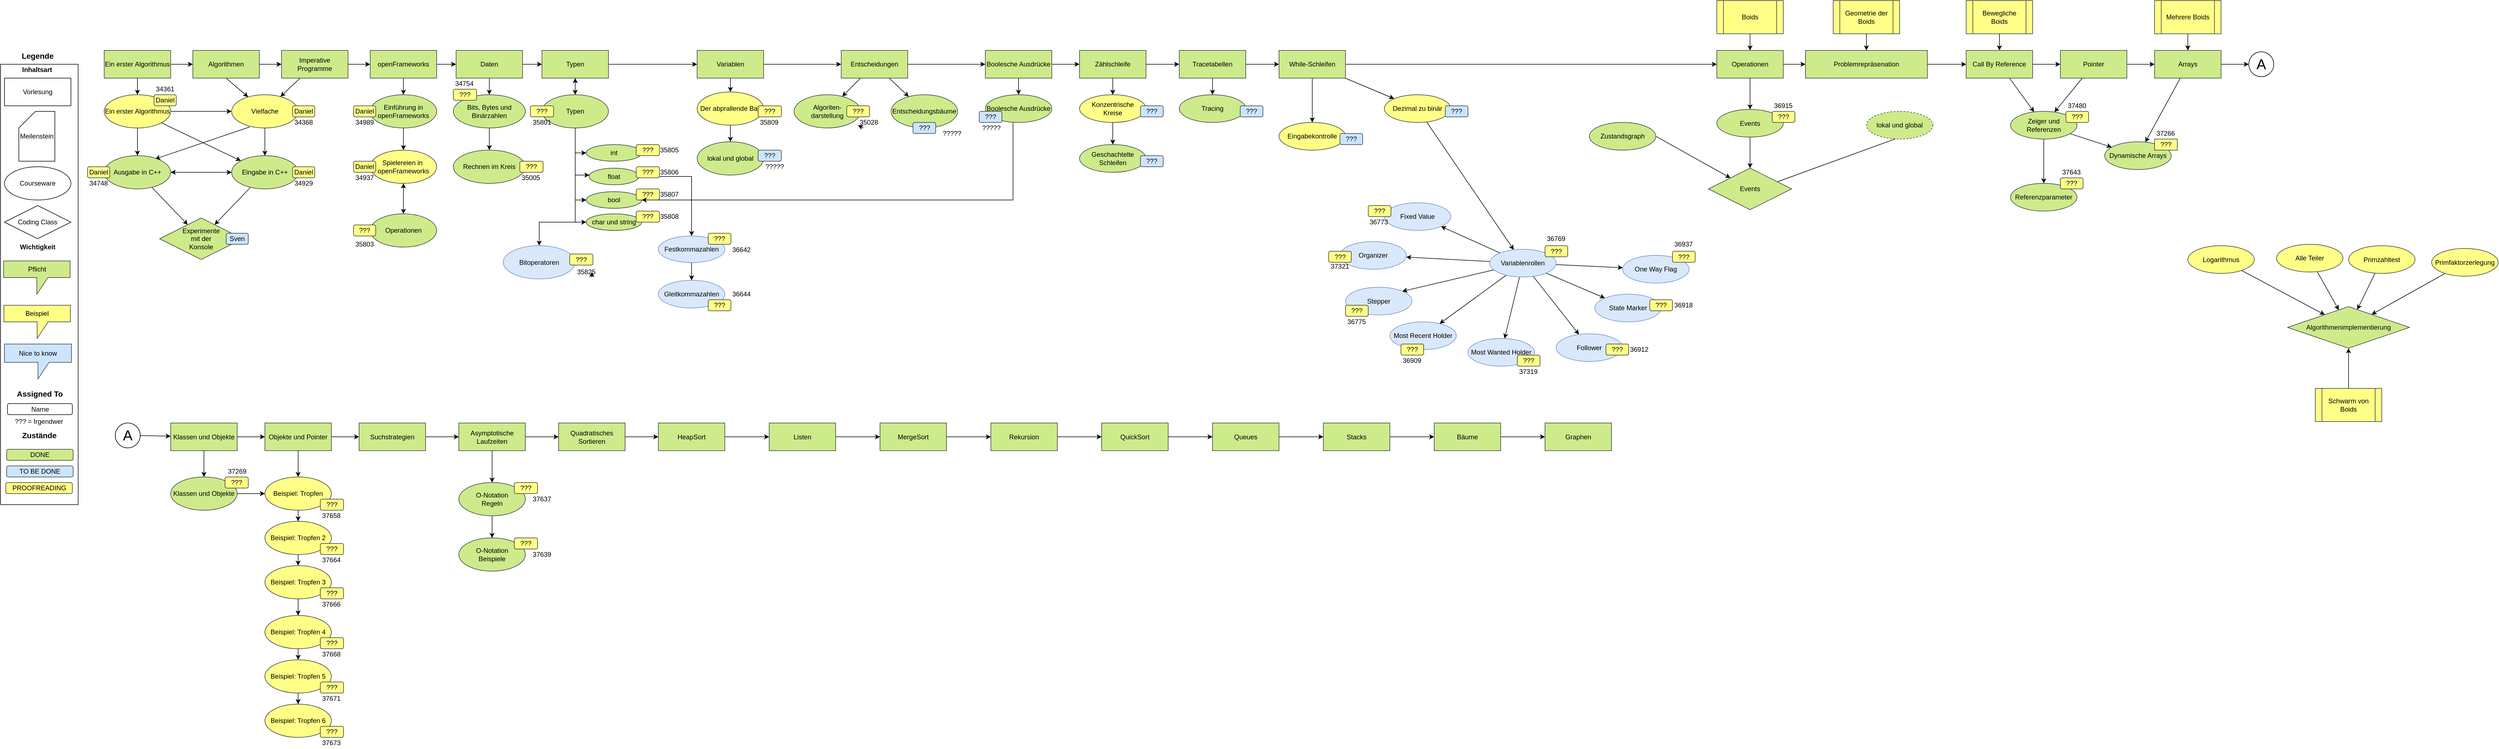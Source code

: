 <mxfile version="12.3.5" type="github" pages="1">
  <diagram id="Wyt8yrSQ3RSMpkzc1AXA" name="Page-1">
    <mxGraphModel dx="2048" dy="4323" grid="1" gridSize="10" guides="1" tooltips="1" connect="1" arrows="1" fold="1" page="1" pageScale="1" pageWidth="4681" pageHeight="3300" math="0" shadow="0">
      <root>
        <mxCell id="0"/>
        <mxCell id="1" value="Inhalte" style="" parent="0"/>
        <mxCell id="2e9VviOoSvJhzy74QU0r-17" value="" style="rounded=0;html=1;fillColor=none;whiteSpace=wrap;" parent="1" vertex="1">
          <mxGeometry x="13" y="65" width="140" height="795" as="geometry"/>
        </mxCell>
        <mxCell id="YNsSI02lV_WkkaifhmP2-2" value="Coding Class" style="rhombus;html=1;whiteSpace=wrap;" parent="1" vertex="1">
          <mxGeometry x="20" y="320" width="120" height="60" as="geometry"/>
        </mxCell>
        <mxCell id="2e9VviOoSvJhzy74QU0r-11" style="edgeStyle=none;rounded=0;comic=0;jumpStyle=none;orthogonalLoop=1;jettySize=auto;html=1;exitX=0.275;exitY=0.967;exitDx=0;exitDy=0;entryX=0.767;entryY=0.1;entryDx=0;entryDy=0;entryPerimeter=0;strokeColor=#000000;exitPerimeter=0;" parent="1" source="YNsSI02lV_WkkaifhmP2-5" target="2e9VviOoSvJhzy74QU0r-6" edge="1">
          <mxGeometry relative="1" as="geometry"/>
        </mxCell>
        <mxCell id="YNsSI02lV_WkkaifhmP2-5" value="Vielfache" style="ellipse;html=1;fillColor=#ffff88;strokeColor=#36393d;whiteSpace=wrap;" parent="1" vertex="1">
          <mxGeometry x="430" y="120" width="120" height="60" as="geometry"/>
        </mxCell>
        <mxCell id="YNsSI02lV_WkkaifhmP2-6" value="Meilenstein" style="shape=card;html=1;whiteSpace=wrap;" parent="1" vertex="1">
          <mxGeometry x="46" y="150" width="65" height="90" as="geometry"/>
        </mxCell>
        <mxCell id="YNsSI02lV_WkkaifhmP2-10" value="Name" style="rounded=1;html=1;whiteSpace=wrap;" parent="1" vertex="1">
          <mxGeometry x="25.5" y="677.5" width="117" height="20" as="geometry"/>
        </mxCell>
        <mxCell id="YNsSI02lV_WkkaifhmP2-11" value="Vorlesung" style="rounded=0;html=1;whiteSpace=wrap;" parent="1" vertex="1">
          <mxGeometry x="20" y="90" width="120" height="50" as="geometry"/>
        </mxCell>
        <mxCell id="YNsSI02lV_WkkaifhmP2-14" value="DONE" style="rounded=1;html=1;fillColor=#cdeb8b;strokeColor=#36393d;whiteSpace=wrap;" parent="1" vertex="1">
          <mxGeometry x="24" y="760" width="120" height="20" as="geometry"/>
        </mxCell>
        <mxCell id="YNsSI02lV_WkkaifhmP2-15" value="TO BE DONE" style="rounded=1;html=1;fillColor=#cce5ff;strokeColor=#36393d;whiteSpace=wrap;" parent="1" vertex="1">
          <mxGeometry x="24" y="790" width="120" height="20" as="geometry"/>
        </mxCell>
        <mxCell id="YNsSI02lV_WkkaifhmP2-16" value="PROOFREADING" style="rounded=1;html=1;fillColor=#ffff88;strokeColor=#36393d;whiteSpace=wrap;" parent="1" vertex="1">
          <mxGeometry x="22.5" y="820" width="120" height="20" as="geometry"/>
        </mxCell>
        <mxCell id="YNsSI02lV_WkkaifhmP2-20" style="edgeStyle=orthogonalEdgeStyle;rounded=0;orthogonalLoop=1;jettySize=auto;html=1;exitX=0.5;exitY=1;exitDx=0;exitDy=0;entryX=0.5;entryY=0;entryDx=0;entryDy=0;jumpStyle=arc;comic=0;" parent="1" source="YNsSI02lV_WkkaifhmP2-17" target="YNsSI02lV_WkkaifhmP2-18" edge="1">
          <mxGeometry relative="1" as="geometry"/>
        </mxCell>
        <mxCell id="YNsSI02lV_WkkaifhmP2-23" style="edgeStyle=orthogonalEdgeStyle;rounded=0;orthogonalLoop=1;jettySize=auto;html=1;exitX=1;exitY=0.5;exitDx=0;exitDy=0;entryX=0;entryY=0.5;entryDx=0;entryDy=0;" parent="1" source="YNsSI02lV_WkkaifhmP2-17" target="YNsSI02lV_WkkaifhmP2-21" edge="1">
          <mxGeometry relative="1" as="geometry"/>
        </mxCell>
        <mxCell id="YNsSI02lV_WkkaifhmP2-17" value="Ein erster Algorithmus" style="rounded=0;html=1;fillColor=#cdeb8b;strokeColor=#36393d;whiteSpace=wrap;" parent="1" vertex="1">
          <mxGeometry x="200" y="40" width="120" height="50" as="geometry"/>
        </mxCell>
        <mxCell id="2e9VviOoSvJhzy74QU0r-10" style="rounded=0;comic=0;jumpStyle=none;orthogonalLoop=1;jettySize=auto;html=1;exitX=0.5;exitY=1;exitDx=0;exitDy=0;strokeColor=#000000;" parent="1" source="YNsSI02lV_WkkaifhmP2-18" target="2e9VviOoSvJhzy74QU0r-6" edge="1">
          <mxGeometry relative="1" as="geometry"/>
        </mxCell>
        <mxCell id="2e9VviOoSvJhzy74QU0r-15" style="edgeStyle=none;rounded=0;comic=0;jumpStyle=none;orthogonalLoop=1;jettySize=auto;html=1;exitX=1;exitY=0.5;exitDx=0;exitDy=0;entryX=0;entryY=0.5;entryDx=0;entryDy=0;strokeColor=#000000;fillColor=#f8cecc;" parent="1" source="YNsSI02lV_WkkaifhmP2-18" target="YNsSI02lV_WkkaifhmP2-5" edge="1">
          <mxGeometry relative="1" as="geometry"/>
        </mxCell>
        <mxCell id="YNsSI02lV_WkkaifhmP2-18" value="Ein erster Algorithmus" style="ellipse;html=1;fillColor=#ffff88;strokeColor=#36393d;whiteSpace=wrap;" parent="1" vertex="1">
          <mxGeometry x="200" y="120" width="120" height="60" as="geometry"/>
        </mxCell>
        <mxCell id="B_I8aT1JAoUhAAaeeT8g-25" style="edgeStyle=none;rounded=0;orthogonalLoop=1;jettySize=auto;html=1;exitX=0.5;exitY=1;exitDx=0;exitDy=0;" parent="1" source="YNsSI02lV_WkkaifhmP2-21" target="YNsSI02lV_WkkaifhmP2-5" edge="1">
          <mxGeometry relative="1" as="geometry"/>
        </mxCell>
        <mxCell id="B_I8aT1JAoUhAAaeeT8g-27" value="" style="edgeStyle=none;rounded=0;orthogonalLoop=1;jettySize=auto;html=1;" parent="1" source="YNsSI02lV_WkkaifhmP2-21" target="B_I8aT1JAoUhAAaeeT8g-26" edge="1">
          <mxGeometry relative="1" as="geometry"/>
        </mxCell>
        <mxCell id="YNsSI02lV_WkkaifhmP2-21" value="Algorithmen" style="rounded=0;html=1;fillColor=#cdeb8b;strokeColor=#36393d;whiteSpace=wrap;" parent="1" vertex="1">
          <mxGeometry x="360" y="40" width="120" height="50" as="geometry"/>
        </mxCell>
        <mxCell id="B_I8aT1JAoUhAAaeeT8g-62" value="" style="edgeStyle=none;rounded=0;orthogonalLoop=1;jettySize=auto;html=1;startArrow=classic;startFill=1;" parent="1" source="2e9VviOoSvJhzy74QU0r-6" target="B_I8aT1JAoUhAAaeeT8g-4" edge="1">
          <mxGeometry relative="1" as="geometry">
            <mxPoint x="400" y="260" as="targetPoint"/>
          </mxGeometry>
        </mxCell>
        <mxCell id="wF4mP8w9-cqMa2zVFERf-13" style="edgeStyle=none;rounded=0;orthogonalLoop=1;jettySize=auto;html=1;" parent="1" source="2e9VviOoSvJhzy74QU0r-6" target="wF4mP8w9-cqMa2zVFERf-1" edge="1">
          <mxGeometry relative="1" as="geometry"/>
        </mxCell>
        <mxCell id="2e9VviOoSvJhzy74QU0r-6" value="Ausgabe in C++" style="ellipse;html=1;fillColor=#cdeb8b;strokeColor=#36393d;whiteSpace=wrap;" parent="1" vertex="1">
          <mxGeometry x="200" y="230" width="120" height="60" as="geometry"/>
        </mxCell>
        <mxCell id="2e9VviOoSvJhzy74QU0r-12" value="Courseware" style="ellipse;html=1;whiteSpace=wrap;" parent="1" vertex="1">
          <mxGeometry x="20" y="250" width="120" height="60" as="geometry"/>
        </mxCell>
        <mxCell id="2e9VviOoSvJhzy74QU0r-18" value="&lt;b&gt;&lt;font style=&quot;font-size: 14px&quot;&gt;Legende&lt;/font&gt;&lt;/b&gt;" style="text;html=1;strokeColor=none;fillColor=none;align=center;verticalAlign=middle;rounded=0;whiteSpace=wrap;" parent="1" vertex="1">
          <mxGeometry x="50" y="40" width="60" height="20" as="geometry"/>
        </mxCell>
        <mxCell id="2e9VviOoSvJhzy74QU0r-19" value="&lt;b&gt;&lt;font style=&quot;font-size: 14px&quot;&gt;Zustände&lt;/font&gt;&lt;/b&gt;" style="text;html=1;strokeColor=none;fillColor=none;align=center;verticalAlign=middle;rounded=0;whiteSpace=wrap;" parent="1" vertex="1">
          <mxGeometry x="52.5" y="725" width="60" height="20" as="geometry"/>
        </mxCell>
        <mxCell id="2e9VviOoSvJhzy74QU0r-21" value="&lt;b&gt;&lt;font style=&quot;font-size: 14px&quot;&gt;Assigned To&lt;/font&gt;&lt;/b&gt;" style="text;html=1;strokeColor=none;fillColor=none;align=center;verticalAlign=middle;rounded=0;whiteSpace=wrap;" parent="1" vertex="1">
          <mxGeometry x="24" y="650" width="120" height="20" as="geometry"/>
        </mxCell>
        <mxCell id="2e9VviOoSvJhzy74QU0r-28" value="??? = Irgendwer" style="text;html=1;strokeColor=none;fillColor=none;align=center;verticalAlign=middle;rounded=0;whiteSpace=wrap;" parent="1" vertex="1">
          <mxGeometry x="24" y="700" width="117" height="20" as="geometry"/>
        </mxCell>
        <mxCell id="Tgc2R-9lb7ekBUgRPGqR-1" value="&lt;b&gt;Wichtigkeit&lt;/b&gt;" style="text;html=1;strokeColor=none;fillColor=none;align=center;verticalAlign=middle;rounded=0;whiteSpace=wrap;" parent="1" vertex="1">
          <mxGeometry x="50" y="385" width="60" height="20" as="geometry"/>
        </mxCell>
        <mxCell id="oYj94LS83K9F-aLHHSQ7-1" value="Pflicht" style="shape=callout;html=1;perimeter=calloutPerimeter;fillColor=#cdeb8b;strokeColor=#36393d;whiteSpace=wrap;" parent="1" vertex="1">
          <mxGeometry x="18.5" y="420" width="120" height="60" as="geometry"/>
        </mxCell>
        <mxCell id="oYj94LS83K9F-aLHHSQ7-2" value="Beispiel" style="shape=callout;html=1;perimeter=calloutPerimeter;fillColor=#ffff88;strokeColor=#36393d;whiteSpace=wrap;" parent="1" vertex="1">
          <mxGeometry x="19" y="500" width="120" height="60" as="geometry"/>
        </mxCell>
        <mxCell id="oYj94LS83K9F-aLHHSQ7-5" value="Nice to know" style="shape=callout;html=1;perimeter=calloutPerimeter;fillColor=#cce5ff;strokeColor=#36393d;whiteSpace=wrap;" parent="1" vertex="1">
          <mxGeometry x="20" y="570" width="121" height="63" as="geometry"/>
        </mxCell>
        <mxCell id="oYj94LS83K9F-aLHHSQ7-6" value="&lt;b&gt;Inhaltsart&lt;/b&gt;" style="text;html=1;strokeColor=none;fillColor=none;align=center;verticalAlign=middle;rounded=0;whiteSpace=wrap;" parent="1" vertex="1">
          <mxGeometry x="58.5" y="65" width="40" height="20" as="geometry"/>
        </mxCell>
        <mxCell id="wF4mP8w9-cqMa2zVFERf-14" style="edgeStyle=none;rounded=0;orthogonalLoop=1;jettySize=auto;html=1;" parent="1" source="B_I8aT1JAoUhAAaeeT8g-4" target="wF4mP8w9-cqMa2zVFERf-1" edge="1">
          <mxGeometry relative="1" as="geometry"/>
        </mxCell>
        <mxCell id="B_I8aT1JAoUhAAaeeT8g-4" value="Eingabe in C++" style="ellipse;html=1;fillColor=#cdeb8b;strokeColor=#36393d;whiteSpace=wrap;" parent="1" vertex="1">
          <mxGeometry x="430" y="230" width="120" height="60" as="geometry"/>
        </mxCell>
        <mxCell id="B_I8aT1JAoUhAAaeeT8g-13" style="edgeStyle=none;rounded=0;orthogonalLoop=1;jettySize=auto;html=1;" parent="1" source="YNsSI02lV_WkkaifhmP2-5" target="B_I8aT1JAoUhAAaeeT8g-4" edge="1">
          <mxGeometry relative="1" as="geometry">
            <mxPoint x="420" y="182" as="sourcePoint"/>
            <mxPoint x="420" y="230" as="targetPoint"/>
          </mxGeometry>
        </mxCell>
        <mxCell id="B_I8aT1JAoUhAAaeeT8g-14" style="rounded=0;orthogonalLoop=1;jettySize=auto;html=1;" parent="1" source="YNsSI02lV_WkkaifhmP2-18" target="B_I8aT1JAoUhAAaeeT8g-4" edge="1">
          <mxGeometry relative="1" as="geometry">
            <mxPoint x="260" y="180" as="sourcePoint"/>
            <mxPoint x="377.574" y="238.787" as="targetPoint"/>
          </mxGeometry>
        </mxCell>
        <mxCell id="B_I8aT1JAoUhAAaeeT8g-22" style="edgeStyle=none;rounded=0;orthogonalLoop=1;jettySize=auto;html=1;exitX=0.5;exitY=1;exitDx=0;exitDy=0;" parent="1" source="2e9VviOoSvJhzy74QU0r-17" target="2e9VviOoSvJhzy74QU0r-17" edge="1">
          <mxGeometry relative="1" as="geometry"/>
        </mxCell>
        <mxCell id="B_I8aT1JAoUhAAaeeT8g-30" style="edgeStyle=none;rounded=0;orthogonalLoop=1;jettySize=auto;html=1;" parent="1" source="B_I8aT1JAoUhAAaeeT8g-26" target="YNsSI02lV_WkkaifhmP2-5" edge="1">
          <mxGeometry relative="1" as="geometry"/>
        </mxCell>
        <mxCell id="B_I8aT1JAoUhAAaeeT8g-33" value="" style="edgeStyle=none;rounded=0;orthogonalLoop=1;jettySize=auto;html=1;" parent="1" source="B_I8aT1JAoUhAAaeeT8g-26" target="B_I8aT1JAoUhAAaeeT8g-32" edge="1">
          <mxGeometry relative="1" as="geometry"/>
        </mxCell>
        <mxCell id="B_I8aT1JAoUhAAaeeT8g-26" value="Imperative Programme" style="rounded=0;html=1;fillColor=#cdeb8b;strokeColor=#36393d;whiteSpace=wrap;" parent="1" vertex="1">
          <mxGeometry x="520" y="40" width="120" height="50" as="geometry"/>
        </mxCell>
        <mxCell id="B_I8aT1JAoUhAAaeeT8g-35" value="" style="edgeStyle=none;rounded=0;orthogonalLoop=1;jettySize=auto;html=1;" parent="1" source="B_I8aT1JAoUhAAaeeT8g-32" target="B_I8aT1JAoUhAAaeeT8g-34" edge="1">
          <mxGeometry relative="1" as="geometry"/>
        </mxCell>
        <mxCell id="B_I8aT1JAoUhAAaeeT8g-75" value="" style="edgeStyle=none;rounded=0;orthogonalLoop=1;jettySize=auto;html=1;startArrow=none;startFill=0;" parent="1" source="B_I8aT1JAoUhAAaeeT8g-32" target="B_I8aT1JAoUhAAaeeT8g-74" edge="1">
          <mxGeometry relative="1" as="geometry"/>
        </mxCell>
        <mxCell id="B_I8aT1JAoUhAAaeeT8g-32" value="openFrameworks" style="rounded=0;html=1;fillColor=#cdeb8b;strokeColor=#36393d;whiteSpace=wrap;" parent="1" vertex="1">
          <mxGeometry x="680" y="40" width="120" height="50" as="geometry"/>
        </mxCell>
        <mxCell id="B_I8aT1JAoUhAAaeeT8g-38" value="" style="edgeStyle=none;rounded=0;orthogonalLoop=1;jettySize=auto;html=1;" parent="1" source="B_I8aT1JAoUhAAaeeT8g-34" target="B_I8aT1JAoUhAAaeeT8g-73" edge="1">
          <mxGeometry relative="1" as="geometry">
            <mxPoint x="740" y="220" as="targetPoint"/>
          </mxGeometry>
        </mxCell>
        <mxCell id="B_I8aT1JAoUhAAaeeT8g-34" value="Einführung in openFrameworks" style="ellipse;html=1;fillColor=#cdeb8b;strokeColor=#36393d;whiteSpace=wrap;" parent="1" vertex="1">
          <mxGeometry x="680" y="120" width="120" height="60" as="geometry"/>
        </mxCell>
        <mxCell id="B_I8aT1JAoUhAAaeeT8g-59" value="" style="edgeStyle=none;rounded=0;orthogonalLoop=1;jettySize=auto;html=1;startArrow=classic;startFill=1;" parent="1" source="B_I8aT1JAoUhAAaeeT8g-40" edge="1">
          <mxGeometry relative="1" as="geometry">
            <mxPoint x="740" y="280" as="targetPoint"/>
          </mxGeometry>
        </mxCell>
        <mxCell id="B_I8aT1JAoUhAAaeeT8g-40" value="Operationen" style="ellipse;html=1;fillColor=#cdeb8b;strokeColor=#36393d;whiteSpace=wrap;" parent="1" vertex="1">
          <mxGeometry x="680" y="335" width="120" height="60" as="geometry"/>
        </mxCell>
        <mxCell id="B_I8aT1JAoUhAAaeeT8g-67" value="" style="edgeStyle=none;rounded=0;orthogonalLoop=1;jettySize=auto;html=1;startArrow=classic;startFill=1;" parent="1" source="B_I8aT1JAoUhAAaeeT8g-54" target="B_I8aT1JAoUhAAaeeT8g-66" edge="1">
          <mxGeometry relative="1" as="geometry"/>
        </mxCell>
        <mxCell id="B_I8aT1JAoUhAAaeeT8g-125" value="" style="edgeStyle=orthogonalEdgeStyle;rounded=0;orthogonalLoop=1;jettySize=auto;html=1;startArrow=none;startFill=0;" parent="1" source="B_I8aT1JAoUhAAaeeT8g-54" target="B_I8aT1JAoUhAAaeeT8g-118" edge="1">
          <mxGeometry relative="1" as="geometry"/>
        </mxCell>
        <mxCell id="B_I8aT1JAoUhAAaeeT8g-54" value="Typen" style="rounded=0;html=1;fillColor=#cdeb8b;strokeColor=#36393d;whiteSpace=wrap;" parent="1" vertex="1">
          <mxGeometry x="990" y="40" width="120" height="50" as="geometry"/>
        </mxCell>
        <mxCell id="B_I8aT1JAoUhAAaeeT8g-97" value="" style="edgeStyle=orthogonalEdgeStyle;rounded=0;orthogonalLoop=1;jettySize=auto;html=1;startArrow=none;startFill=0;entryX=0;entryY=0.5;entryDx=0;entryDy=0;" parent="1" source="B_I8aT1JAoUhAAaeeT8g-66" target="B_I8aT1JAoUhAAaeeT8g-91" edge="1">
          <mxGeometry relative="1" as="geometry">
            <Array as="points">
              <mxPoint x="1050" y="225"/>
            </Array>
          </mxGeometry>
        </mxCell>
        <mxCell id="B_I8aT1JAoUhAAaeeT8g-99" style="edgeStyle=orthogonalEdgeStyle;rounded=0;orthogonalLoop=1;jettySize=auto;html=1;entryX=0;entryY=0.5;entryDx=0;entryDy=0;startArrow=none;startFill=0;" parent="1" source="B_I8aT1JAoUhAAaeeT8g-66" target="B_I8aT1JAoUhAAaeeT8g-94" edge="1">
          <mxGeometry relative="1" as="geometry"/>
        </mxCell>
        <mxCell id="B_I8aT1JAoUhAAaeeT8g-100" style="edgeStyle=orthogonalEdgeStyle;rounded=0;orthogonalLoop=1;jettySize=auto;html=1;entryX=0;entryY=0.5;entryDx=0;entryDy=0;startArrow=none;startFill=0;" parent="1" source="B_I8aT1JAoUhAAaeeT8g-66" target="B_I8aT1JAoUhAAaeeT8g-93" edge="1">
          <mxGeometry relative="1" as="geometry"/>
        </mxCell>
        <mxCell id="In2b0w2_5TZYF9G1gsUI-15" style="edgeStyle=orthogonalEdgeStyle;rounded=0;orthogonalLoop=1;jettySize=auto;html=1;" edge="1" parent="1" source="B_I8aT1JAoUhAAaeeT8g-66" target="IUjpNbBkHvmJUEdH-6QP-1">
          <mxGeometry relative="1" as="geometry">
            <Array as="points">
              <mxPoint x="1050" y="350"/>
              <mxPoint x="985" y="350"/>
            </Array>
          </mxGeometry>
        </mxCell>
        <mxCell id="B_I8aT1JAoUhAAaeeT8g-66" value="Typen" style="ellipse;html=1;fillColor=#cdeb8b;strokeColor=#36393d;whiteSpace=wrap;" parent="1" vertex="1">
          <mxGeometry x="990" y="120" width="120" height="60" as="geometry"/>
        </mxCell>
        <mxCell id="B_I8aT1JAoUhAAaeeT8g-73" value="Spielereien in&amp;nbsp; openFrameworks" style="ellipse;html=1;fillColor=#ffff88;strokeColor=#36393d;whiteSpace=wrap;" parent="1" vertex="1">
          <mxGeometry x="680" y="220" width="120" height="60" as="geometry"/>
        </mxCell>
        <mxCell id="B_I8aT1JAoUhAAaeeT8g-76" value="" style="edgeStyle=none;rounded=0;orthogonalLoop=1;jettySize=auto;html=1;startArrow=none;startFill=0;" parent="1" source="B_I8aT1JAoUhAAaeeT8g-74" target="B_I8aT1JAoUhAAaeeT8g-54" edge="1">
          <mxGeometry relative="1" as="geometry"/>
        </mxCell>
        <mxCell id="B_I8aT1JAoUhAAaeeT8g-83" value="" style="edgeStyle=none;rounded=0;orthogonalLoop=1;jettySize=auto;html=1;startArrow=none;startFill=0;" parent="1" source="B_I8aT1JAoUhAAaeeT8g-74" target="B_I8aT1JAoUhAAaeeT8g-82" edge="1">
          <mxGeometry relative="1" as="geometry"/>
        </mxCell>
        <mxCell id="B_I8aT1JAoUhAAaeeT8g-74" value="Daten" style="rounded=0;html=1;fillColor=#cdeb8b;strokeColor=#36393d;whiteSpace=wrap;" parent="1" vertex="1">
          <mxGeometry x="835" y="40" width="120" height="50" as="geometry"/>
        </mxCell>
        <mxCell id="B_I8aT1JAoUhAAaeeT8g-108" value="" style="edgeStyle=orthogonalEdgeStyle;rounded=0;orthogonalLoop=1;jettySize=auto;html=1;startArrow=none;startFill=0;" parent="1" source="B_I8aT1JAoUhAAaeeT8g-82" target="B_I8aT1JAoUhAAaeeT8g-107" edge="1">
          <mxGeometry relative="1" as="geometry"/>
        </mxCell>
        <mxCell id="B_I8aT1JAoUhAAaeeT8g-82" value="Bits, Bytes und Binärzahlen" style="ellipse;html=1;fillColor=#cdeb8b;strokeColor=#36393d;whiteSpace=wrap;" parent="1" vertex="1">
          <mxGeometry x="830" y="120" width="130" height="60" as="geometry"/>
        </mxCell>
        <mxCell id="B_I8aT1JAoUhAAaeeT8g-91" value="int" style="ellipse;html=1;fillColor=#cdeb8b;strokeColor=#36393d;whiteSpace=wrap;" parent="1" vertex="1">
          <mxGeometry x="1070" y="210" width="100" height="30" as="geometry"/>
        </mxCell>
        <mxCell id="In2b0w2_5TZYF9G1gsUI-4" style="edgeStyle=orthogonalEdgeStyle;rounded=0;orthogonalLoop=1;jettySize=auto;html=1;" edge="1" parent="1" source="B_I8aT1JAoUhAAaeeT8g-92" target="In2b0w2_5TZYF9G1gsUI-3">
          <mxGeometry relative="1" as="geometry"/>
        </mxCell>
        <mxCell id="B_I8aT1JAoUhAAaeeT8g-92" value="float" style="ellipse;html=1;fillColor=#cdeb8b;strokeColor=#36393d;whiteSpace=wrap;" parent="1" vertex="1">
          <mxGeometry x="1075" y="252.5" width="90" height="30" as="geometry"/>
        </mxCell>
        <mxCell id="B_I8aT1JAoUhAAaeeT8g-93" value="char und string" style="ellipse;html=1;fillColor=#cdeb8b;strokeColor=#36393d;whiteSpace=wrap;" parent="1" vertex="1">
          <mxGeometry x="1070" y="335" width="100" height="30" as="geometry"/>
        </mxCell>
        <mxCell id="B_I8aT1JAoUhAAaeeT8g-94" value="bool" style="ellipse;html=1;fillColor=#cdeb8b;strokeColor=#36393d;whiteSpace=wrap;" parent="1" vertex="1">
          <mxGeometry x="1070" y="295" width="100" height="30" as="geometry"/>
        </mxCell>
        <mxCell id="B_I8aT1JAoUhAAaeeT8g-98" value="" style="edgeStyle=orthogonalEdgeStyle;rounded=0;orthogonalLoop=1;jettySize=auto;html=1;startArrow=none;startFill=0;" parent="1" source="B_I8aT1JAoUhAAaeeT8g-66" target="B_I8aT1JAoUhAAaeeT8g-92" edge="1">
          <mxGeometry relative="1" as="geometry">
            <mxPoint x="1060" y="190" as="sourcePoint"/>
            <mxPoint x="1080" y="235" as="targetPoint"/>
            <Array as="points">
              <mxPoint x="1050" y="265"/>
            </Array>
          </mxGeometry>
        </mxCell>
        <mxCell id="B_I8aT1JAoUhAAaeeT8g-107" value="Rechnen im Kreis" style="ellipse;html=1;fillColor=#cdeb8b;strokeColor=#36393d;whiteSpace=wrap;" parent="1" vertex="1">
          <mxGeometry x="830" y="220" width="130" height="60" as="geometry"/>
        </mxCell>
        <mxCell id="B_I8aT1JAoUhAAaeeT8g-109" value="Algoriten-&lt;br&gt;darstellung" style="ellipse;html=1;fillColor=#cdeb8b;strokeColor=#36393d;whiteSpace=wrap;" parent="1" vertex="1">
          <mxGeometry x="1445" y="120" width="120" height="60" as="geometry"/>
        </mxCell>
        <mxCell id="B_I8aT1JAoUhAAaeeT8g-123" value="" style="edgeStyle=orthogonalEdgeStyle;rounded=0;orthogonalLoop=1;jettySize=auto;html=1;startArrow=none;startFill=0;" parent="1" source="B_I8aT1JAoUhAAaeeT8g-118" target="B_I8aT1JAoUhAAaeeT8g-122" edge="1">
          <mxGeometry relative="1" as="geometry"/>
        </mxCell>
        <mxCell id="B_I8aT1JAoUhAAaeeT8g-147" value="" style="edgeStyle=orthogonalEdgeStyle;rounded=0;orthogonalLoop=1;jettySize=auto;html=1;startArrow=none;startFill=0;" parent="1" source="B_I8aT1JAoUhAAaeeT8g-118" target="B_I8aT1JAoUhAAaeeT8g-137" edge="1">
          <mxGeometry relative="1" as="geometry"/>
        </mxCell>
        <mxCell id="B_I8aT1JAoUhAAaeeT8g-118" value="Variablen" style="rounded=0;html=1;fillColor=#cdeb8b;strokeColor=#36393d;whiteSpace=wrap;" parent="1" vertex="1">
          <mxGeometry x="1270" y="40" width="120" height="50" as="geometry"/>
        </mxCell>
        <mxCell id="B_I8aT1JAoUhAAaeeT8g-129" value="" style="edgeStyle=orthogonalEdgeStyle;rounded=0;orthogonalLoop=1;jettySize=auto;html=1;startArrow=none;startFill=0;" parent="1" source="B_I8aT1JAoUhAAaeeT8g-122" target="B_I8aT1JAoUhAAaeeT8g-128" edge="1">
          <mxGeometry relative="1" as="geometry"/>
        </mxCell>
        <mxCell id="B_I8aT1JAoUhAAaeeT8g-122" value="Der abprallende Ball" style="ellipse;html=1;fillColor=#ffff88;strokeColor=#36393d;whiteSpace=wrap;" parent="1" vertex="1">
          <mxGeometry x="1270" y="115" width="120" height="60" as="geometry"/>
        </mxCell>
        <mxCell id="B_I8aT1JAoUhAAaeeT8g-128" value="lokal und global" style="ellipse;html=1;fillColor=#cdeb8b;strokeColor=#36393d;whiteSpace=wrap;" parent="1" vertex="1">
          <mxGeometry x="1270" y="205" width="120" height="60" as="geometry"/>
        </mxCell>
        <mxCell id="B_I8aT1JAoUhAAaeeT8g-145" value="" style="edgeStyle=orthogonalEdgeStyle;rounded=0;orthogonalLoop=1;jettySize=auto;html=1;startArrow=none;startFill=0;" parent="1" source="B_I8aT1JAoUhAAaeeT8g-134" target="B_I8aT1JAoUhAAaeeT8g-141" edge="1">
          <mxGeometry relative="1" as="geometry"/>
        </mxCell>
        <mxCell id="B_I8aT1JAoUhAAaeeT8g-139" value="" style="rounded=0;orthogonalLoop=1;jettySize=auto;html=1;startArrow=none;startFill=0;" parent="1" source="B_I8aT1JAoUhAAaeeT8g-137" target="B_I8aT1JAoUhAAaeeT8g-109" edge="1">
          <mxGeometry relative="1" as="geometry"/>
        </mxCell>
        <mxCell id="B_I8aT1JAoUhAAaeeT8g-141" value="Boolesche Ausdrücke" style="ellipse;html=1;fillColor=#cdeb8b;strokeColor=#36393d;whiteSpace=wrap;" parent="1" vertex="1">
          <mxGeometry x="1790" y="120" width="120" height="50" as="geometry"/>
        </mxCell>
        <mxCell id="wF4mP8w9-cqMa2zVFERf-21" style="edgeStyle=none;rounded=0;orthogonalLoop=1;jettySize=auto;html=1;" parent="1" source="B_I8aT1JAoUhAAaeeT8g-137" target="wF4mP8w9-cqMa2zVFERf-19" edge="1">
          <mxGeometry relative="1" as="geometry"/>
        </mxCell>
        <mxCell id="B_I8aT1JAoUhAAaeeT8g-137" value="Entscheidungen" style="rounded=0;html=1;fillColor=#cdeb8b;strokeColor=#36393d;whiteSpace=wrap;" parent="1" vertex="1">
          <mxGeometry x="1530" y="40" width="120" height="50" as="geometry"/>
        </mxCell>
        <mxCell id="wF4mP8w9-cqMa2zVFERf-18" value="" style="edgeStyle=none;rounded=0;orthogonalLoop=1;jettySize=auto;html=1;" parent="1" source="B_I8aT1JAoUhAAaeeT8g-134" target="wF4mP8w9-cqMa2zVFERf-17" edge="1">
          <mxGeometry relative="1" as="geometry"/>
        </mxCell>
        <mxCell id="B_I8aT1JAoUhAAaeeT8g-134" value="Boolesche Ausdrücke" style="rounded=0;html=1;fillColor=#cdeb8b;strokeColor=#36393d;whiteSpace=wrap;" parent="1" vertex="1">
          <mxGeometry x="1790" y="40" width="120" height="50" as="geometry"/>
        </mxCell>
        <mxCell id="B_I8aT1JAoUhAAaeeT8g-148" value="" style="edgeStyle=orthogonalEdgeStyle;rounded=0;orthogonalLoop=1;jettySize=auto;html=1;startArrow=none;startFill=0;" parent="1" source="B_I8aT1JAoUhAAaeeT8g-137" target="B_I8aT1JAoUhAAaeeT8g-134" edge="1">
          <mxGeometry relative="1" as="geometry">
            <mxPoint x="1590" y="65.333" as="sourcePoint"/>
            <mxPoint x="1902.5" y="125" as="targetPoint"/>
          </mxGeometry>
        </mxCell>
        <mxCell id="wF4mP8w9-cqMa2zVFERf-1" value="Experimente&lt;br&gt;mit der &lt;br&gt;Konsole" style="rhombus;html=1;fillColor=#cdeb8b;strokeColor=#36393d;whiteSpace=wrap;" parent="1" vertex="1">
          <mxGeometry x="300" y="342.5" width="150" height="75" as="geometry"/>
        </mxCell>
        <mxCell id="wF4mP8w9-cqMa2zVFERf-16" style="edgeStyle=none;rounded=0;orthogonalLoop=1;jettySize=auto;html=1;exitX=0.5;exitY=1;exitDx=0;exitDy=0;" parent="1" source="wF4mP8w9-cqMa2zVFERf-1" target="wF4mP8w9-cqMa2zVFERf-1" edge="1">
          <mxGeometry relative="1" as="geometry"/>
        </mxCell>
        <mxCell id="wF4mP8w9-cqMa2zVFERf-28" value="" style="edgeStyle=none;rounded=0;orthogonalLoop=1;jettySize=auto;html=1;" parent="1" source="wF4mP8w9-cqMa2zVFERf-17" target="wF4mP8w9-cqMa2zVFERf-29" edge="1">
          <mxGeometry relative="1" as="geometry">
            <mxPoint x="2020" y="120.0" as="targetPoint"/>
          </mxGeometry>
        </mxCell>
        <mxCell id="wF4mP8w9-cqMa2zVFERf-17" value="Zählschleife" style="rounded=0;html=1;fillColor=#cdeb8b;strokeColor=#36393d;whiteSpace=wrap;" parent="1" vertex="1">
          <mxGeometry x="1960" y="40" width="120" height="50" as="geometry"/>
        </mxCell>
        <mxCell id="wF4mP8w9-cqMa2zVFERf-19" value="Entscheidungsbäume" style="ellipse;html=1;fillColor=#cdeb8b;strokeColor=#36393d;whiteSpace=wrap;" parent="1" vertex="1">
          <mxGeometry x="1620" y="120" width="120" height="60" as="geometry"/>
        </mxCell>
        <mxCell id="wF4mP8w9-cqMa2zVFERf-35" value="" style="edgeStyle=none;rounded=0;orthogonalLoop=1;jettySize=auto;html=1;" parent="1" source="wF4mP8w9-cqMa2zVFERf-29" target="wF4mP8w9-cqMa2zVFERf-34" edge="1">
          <mxGeometry relative="1" as="geometry"/>
        </mxCell>
        <mxCell id="wF4mP8w9-cqMa2zVFERf-29" value="Konzentrische&lt;br&gt;Kreise" style="ellipse;html=1;fillColor=#ffff88;strokeColor=#36393d;whiteSpace=wrap;" parent="1" vertex="1">
          <mxGeometry x="1960" y="120" width="120" height="50" as="geometry"/>
        </mxCell>
        <mxCell id="wF4mP8w9-cqMa2zVFERf-34" value="Geschachtelte Schleifen" style="ellipse;html=1;fillColor=#cdeb8b;strokeColor=#36393d;whiteSpace=wrap;" parent="1" vertex="1">
          <mxGeometry x="1960" y="210" width="120" height="50" as="geometry"/>
        </mxCell>
        <mxCell id="wF4mP8w9-cqMa2zVFERf-39" value="" style="edgeStyle=none;rounded=0;orthogonalLoop=1;jettySize=auto;html=1;" parent="1" target="wF4mP8w9-cqMa2zVFERf-40" edge="1">
          <mxGeometry relative="1" as="geometry">
            <mxPoint x="2080" y="65.0" as="sourcePoint"/>
          </mxGeometry>
        </mxCell>
        <mxCell id="wF4mP8w9-cqMa2zVFERf-43" value="" style="edgeStyle=none;rounded=0;orthogonalLoop=1;jettySize=auto;html=1;" parent="1" source="wF4mP8w9-cqMa2zVFERf-40" target="wF4mP8w9-cqMa2zVFERf-41" edge="1">
          <mxGeometry relative="1" as="geometry">
            <mxPoint x="2200" y="170.0" as="targetPoint"/>
          </mxGeometry>
        </mxCell>
        <mxCell id="wF4mP8w9-cqMa2zVFERf-52" value="" style="edgeStyle=none;rounded=0;orthogonalLoop=1;jettySize=auto;html=1;" parent="1" source="wF4mP8w9-cqMa2zVFERf-40" target="wF4mP8w9-cqMa2zVFERf-51" edge="1">
          <mxGeometry relative="1" as="geometry"/>
        </mxCell>
        <mxCell id="wF4mP8w9-cqMa2zVFERf-40" value="Tracetabellen" style="rounded=0;html=1;fillColor=#cdeb8b;strokeColor=#36393d;whiteSpace=wrap;" parent="1" vertex="1">
          <mxGeometry x="2140" y="40" width="120" height="50" as="geometry"/>
        </mxCell>
        <mxCell id="wF4mP8w9-cqMa2zVFERf-41" value="Tracing" style="ellipse;html=1;fillColor=#cdeb8b;strokeColor=#36393d;whiteSpace=wrap;" parent="1" vertex="1">
          <mxGeometry x="2140" y="120" width="120" height="50" as="geometry"/>
        </mxCell>
        <mxCell id="wF4mP8w9-cqMa2zVFERf-55" value="" style="edgeStyle=none;rounded=0;orthogonalLoop=1;jettySize=auto;html=1;entryX=0.5;entryY=0;entryDx=0;entryDy=0;" parent="1" source="wF4mP8w9-cqMa2zVFERf-51" target="wF4mP8w9-cqMa2zVFERf-53" edge="1">
          <mxGeometry relative="1" as="geometry">
            <mxPoint x="2380" y="170.0" as="targetPoint"/>
          </mxGeometry>
        </mxCell>
        <mxCell id="wF4mP8w9-cqMa2zVFERf-59" value="" style="edgeStyle=none;rounded=0;orthogonalLoop=1;jettySize=auto;html=1;" parent="1" source="wF4mP8w9-cqMa2zVFERf-51" target="wF4mP8w9-cqMa2zVFERf-57" edge="1">
          <mxGeometry relative="1" as="geometry">
            <mxPoint x="2380" y="170.0" as="targetPoint"/>
          </mxGeometry>
        </mxCell>
        <mxCell id="In2b0w2_5TZYF9G1gsUI-110" value="" style="edgeStyle=none;rounded=0;orthogonalLoop=1;jettySize=auto;html=1;" edge="1" parent="1" source="wF4mP8w9-cqMa2zVFERf-51" target="i1R9sLjK4HXDBMoAynH--2">
          <mxGeometry relative="1" as="geometry">
            <mxPoint x="2520" y="65" as="targetPoint"/>
          </mxGeometry>
        </mxCell>
        <mxCell id="wF4mP8w9-cqMa2zVFERf-51" value="While-Schleifen" style="rounded=0;html=1;fillColor=#cdeb8b;strokeColor=#36393d;whiteSpace=wrap;" parent="1" vertex="1">
          <mxGeometry x="2320" y="40" width="120" height="50" as="geometry"/>
        </mxCell>
        <mxCell id="wF4mP8w9-cqMa2zVFERf-53" value="Eingabekontrolle" style="ellipse;html=1;fillColor=#ffff88;strokeColor=#36393d;whiteSpace=wrap;" parent="1" vertex="1">
          <mxGeometry x="2320" y="170" width="120" height="50" as="geometry"/>
        </mxCell>
        <mxCell id="wF4mP8w9-cqMa2zVFERf-72" value="" style="edgeStyle=none;rounded=0;orthogonalLoop=1;jettySize=auto;html=1;" parent="1" source="wF4mP8w9-cqMa2zVFERf-57" target="wF4mP8w9-cqMa2zVFERf-66" edge="1">
          <mxGeometry relative="1" as="geometry">
            <mxPoint x="2570" y="250.0" as="targetPoint"/>
          </mxGeometry>
        </mxCell>
        <mxCell id="wF4mP8w9-cqMa2zVFERf-57" value="Dezimal zu binär" style="ellipse;html=1;fillColor=#ffff88;strokeColor=#36393d;whiteSpace=wrap;" parent="1" vertex="1">
          <mxGeometry x="2510" y="120" width="120" height="50" as="geometry"/>
        </mxCell>
        <mxCell id="In2b0w2_5TZYF9G1gsUI-34" value="" style="edgeStyle=none;rounded=0;orthogonalLoop=1;jettySize=auto;html=1;" edge="1" parent="1" source="wF4mP8w9-cqMa2zVFERf-66" target="In2b0w2_5TZYF9G1gsUI-29">
          <mxGeometry relative="1" as="geometry">
            <mxPoint x="2750" y="535" as="targetPoint"/>
          </mxGeometry>
        </mxCell>
        <mxCell id="In2b0w2_5TZYF9G1gsUI-35" style="edgeStyle=none;rounded=0;orthogonalLoop=1;jettySize=auto;html=1;" edge="1" parent="1" source="wF4mP8w9-cqMa2zVFERf-66" target="In2b0w2_5TZYF9G1gsUI-30">
          <mxGeometry relative="1" as="geometry"/>
        </mxCell>
        <mxCell id="In2b0w2_5TZYF9G1gsUI-36" style="edgeStyle=none;rounded=0;orthogonalLoop=1;jettySize=auto;html=1;" edge="1" parent="1" source="wF4mP8w9-cqMa2zVFERf-66" target="In2b0w2_5TZYF9G1gsUI-31">
          <mxGeometry relative="1" as="geometry"/>
        </mxCell>
        <mxCell id="In2b0w2_5TZYF9G1gsUI-37" style="edgeStyle=none;rounded=0;orthogonalLoop=1;jettySize=auto;html=1;" edge="1" parent="1" source="wF4mP8w9-cqMa2zVFERf-66" target="In2b0w2_5TZYF9G1gsUI-32">
          <mxGeometry relative="1" as="geometry"/>
        </mxCell>
        <mxCell id="In2b0w2_5TZYF9G1gsUI-38" style="edgeStyle=none;rounded=0;orthogonalLoop=1;jettySize=auto;html=1;entryX=1;entryY=1;entryDx=0;entryDy=0;" edge="1" parent="1" source="wF4mP8w9-cqMa2zVFERf-66" target="In2b0w2_5TZYF9G1gsUI-25">
          <mxGeometry relative="1" as="geometry"/>
        </mxCell>
        <mxCell id="In2b0w2_5TZYF9G1gsUI-39" style="edgeStyle=none;rounded=0;orthogonalLoop=1;jettySize=auto;html=1;" edge="1" parent="1" source="wF4mP8w9-cqMa2zVFERf-66" target="In2b0w2_5TZYF9G1gsUI-26">
          <mxGeometry relative="1" as="geometry"/>
        </mxCell>
        <mxCell id="In2b0w2_5TZYF9G1gsUI-40" style="edgeStyle=none;rounded=0;orthogonalLoop=1;jettySize=auto;html=1;entryX=1;entryY=0;entryDx=0;entryDy=0;" edge="1" parent="1" source="wF4mP8w9-cqMa2zVFERf-66" target="In2b0w2_5TZYF9G1gsUI-27">
          <mxGeometry relative="1" as="geometry"/>
        </mxCell>
        <mxCell id="In2b0w2_5TZYF9G1gsUI-41" style="edgeStyle=none;rounded=0;orthogonalLoop=1;jettySize=auto;html=1;" edge="1" parent="1" source="wF4mP8w9-cqMa2zVFERf-66" target="In2b0w2_5TZYF9G1gsUI-28">
          <mxGeometry relative="1" as="geometry"/>
        </mxCell>
        <mxCell id="wF4mP8w9-cqMa2zVFERf-66" value="Variablenrollen" style="ellipse;html=1;fillColor=#dae8fc;strokeColor=#6c8ebf;whiteSpace=wrap;" parent="1" vertex="1">
          <mxGeometry x="2700" y="399" width="120" height="50" as="geometry"/>
        </mxCell>
        <mxCell id="IUjpNbBkHvmJUEdH-6QP-1" value="Bitoperatoren" style="ellipse;html=1;fillColor=#dae8fc;strokeColor=#6c8ebf;whiteSpace=wrap;" parent="1" vertex="1">
          <mxGeometry x="920" y="392.5" width="130" height="60" as="geometry"/>
        </mxCell>
        <mxCell id="i1R9sLjK4HXDBMoAynH--27" style="edgeStyle=orthogonalEdgeStyle;rounded=0;orthogonalLoop=1;jettySize=auto;html=1;exitX=1;exitY=0.5;exitDx=0;exitDy=0;entryX=0;entryY=0.5;entryDx=0;entryDy=0;" parent="1" source="i1R9sLjK4HXDBMoAynH--2" target="i1R9sLjK4HXDBMoAynH--3" edge="1">
          <mxGeometry relative="1" as="geometry"/>
        </mxCell>
        <mxCell id="i1R9sLjK4HXDBMoAynH--34" style="edgeStyle=none;rounded=0;orthogonalLoop=1;jettySize=auto;html=1;exitX=0.5;exitY=1;exitDx=0;exitDy=0;" parent="1" source="In2b0w2_5TZYF9G1gsUI-112" target="i1R9sLjK4HXDBMoAynH--25" edge="1">
          <mxGeometry relative="1" as="geometry">
            <mxPoint x="3420.0" y="150" as="targetPoint"/>
          </mxGeometry>
        </mxCell>
        <mxCell id="i1R9sLjK4HXDBMoAynH--2" value="Operationen" style="rounded=0;html=1;fillColor=#cdeb8b;strokeColor=#36393d;whiteSpace=wrap;" parent="1" vertex="1">
          <mxGeometry x="3110" y="40" width="120" height="50" as="geometry"/>
        </mxCell>
        <mxCell id="i1R9sLjK4HXDBMoAynH--3" value="Problemrepräsenation" style="rounded=0;html=1;fillColor=#cdeb8b;strokeColor=#36393d;whiteSpace=wrap;" parent="1" vertex="1">
          <mxGeometry x="3270" y="40" width="220" height="50" as="geometry"/>
        </mxCell>
        <mxCell id="i1R9sLjK4HXDBMoAynH--29" style="edgeStyle=orthogonalEdgeStyle;rounded=0;orthogonalLoop=1;jettySize=auto;html=1;exitX=1;exitY=0.5;exitDx=0;exitDy=0;" parent="1" source="i1R9sLjK4HXDBMoAynH--4" target="In2b0w2_5TZYF9G1gsUI-54" edge="1">
          <mxGeometry relative="1" as="geometry">
            <mxPoint x="4070" y="65" as="targetPoint"/>
          </mxGeometry>
        </mxCell>
        <mxCell id="In2b0w2_5TZYF9G1gsUI-126" style="edgeStyle=none;rounded=0;orthogonalLoop=1;jettySize=auto;html=1;" edge="1" parent="1" source="i1R9sLjK4HXDBMoAynH--4" target="In2b0w2_5TZYF9G1gsUI-124">
          <mxGeometry relative="1" as="geometry"/>
        </mxCell>
        <mxCell id="i1R9sLjK4HXDBMoAynH--4" value="Arrays" style="rounded=0;html=1;fillColor=#cdeb8b;strokeColor=#36393d;whiteSpace=wrap;" parent="1" vertex="1">
          <mxGeometry x="3900" y="40" width="120" height="50" as="geometry"/>
        </mxCell>
        <mxCell id="i1R9sLjK4HXDBMoAynH--50" style="edgeStyle=none;rounded=0;orthogonalLoop=1;jettySize=auto;html=1;exitX=0.5;exitY=1;exitDx=0;exitDy=0;entryX=0.5;entryY=0;entryDx=0;entryDy=0;" parent="1" source="i1R9sLjK4HXDBMoAynH--11" target="i1R9sLjK4HXDBMoAynH--2" edge="1">
          <mxGeometry relative="1" as="geometry"/>
        </mxCell>
        <mxCell id="i1R9sLjK4HXDBMoAynH--11" value="Boids" style="shape=process;html=1;backgroundOutline=1;fillColor=#ffff88;strokeColor=#36393d;whiteSpace=wrap;" parent="1" vertex="1">
          <mxGeometry x="3110" y="-50" width="120" height="60" as="geometry"/>
        </mxCell>
        <mxCell id="i1R9sLjK4HXDBMoAynH--51" style="edgeStyle=none;rounded=0;orthogonalLoop=1;jettySize=auto;html=1;exitX=0.5;exitY=1;exitDx=0;exitDy=0;entryX=0.5;entryY=0;entryDx=0;entryDy=0;" parent="1" source="i1R9sLjK4HXDBMoAynH--12" target="i1R9sLjK4HXDBMoAynH--3" edge="1">
          <mxGeometry relative="1" as="geometry"/>
        </mxCell>
        <mxCell id="i1R9sLjK4HXDBMoAynH--12" value="Geometrie der Boids" style="shape=process;html=1;backgroundOutline=1;fillColor=#ffff88;strokeColor=#36393d;whiteSpace=wrap;" parent="1" vertex="1">
          <mxGeometry x="3320" y="-50" width="120" height="60" as="geometry"/>
        </mxCell>
        <mxCell id="i1R9sLjK4HXDBMoAynH--52" style="edgeStyle=none;rounded=0;orthogonalLoop=1;jettySize=auto;html=1;exitX=0.5;exitY=1;exitDx=0;exitDy=0;entryX=0.5;entryY=0;entryDx=0;entryDy=0;" parent="1" source="i1R9sLjK4HXDBMoAynH--13" target="i1R9sLjK4HXDBMoAynH--4" edge="1">
          <mxGeometry relative="1" as="geometry"/>
        </mxCell>
        <mxCell id="i1R9sLjK4HXDBMoAynH--13" value="Mehrere Boids" style="shape=process;html=1;backgroundOutline=1;fillColor=#ffff88;strokeColor=#36393d;whiteSpace=wrap;" parent="1" vertex="1">
          <mxGeometry x="3900" y="-50" width="120" height="60" as="geometry"/>
        </mxCell>
        <mxCell id="i1R9sLjK4HXDBMoAynH--33" style="rounded=0;orthogonalLoop=1;jettySize=auto;html=1;exitX=1;exitY=0.5;exitDx=0;exitDy=0;" parent="1" source="i1R9sLjK4HXDBMoAynH--17" target="i1R9sLjK4HXDBMoAynH--25" edge="1">
          <mxGeometry relative="1" as="geometry"/>
        </mxCell>
        <mxCell id="i1R9sLjK4HXDBMoAynH--17" value="Zustandsgraph" style="ellipse;html=1;fillColor=#cdeb8b;strokeColor=#36393d;whiteSpace=wrap;" parent="1" vertex="1">
          <mxGeometry x="2880" y="170" width="120" height="50" as="geometry"/>
        </mxCell>
        <mxCell id="i1R9sLjK4HXDBMoAynH--32" style="rounded=0;orthogonalLoop=1;jettySize=auto;html=1;exitX=1;exitY=0.5;exitDx=0;exitDy=0;entryX=0;entryY=1;entryDx=0;entryDy=0;" parent="1" source="i1R9sLjK4HXDBMoAynH--18" target="i1R9sLjK4HXDBMoAynH--25" edge="1">
          <mxGeometry relative="1" as="geometry"/>
        </mxCell>
        <mxCell id="i1R9sLjK4HXDBMoAynH--18" value="lokal und global" style="ellipse;html=1;fillColor=#cdeb8b;strokeColor=#36393d;dashed=1;whiteSpace=wrap;" parent="1" vertex="1">
          <mxGeometry x="3380" y="150" width="120" height="50" as="geometry"/>
        </mxCell>
        <mxCell id="i1R9sLjK4HXDBMoAynH--45" style="edgeStyle=none;rounded=0;orthogonalLoop=1;jettySize=auto;html=1;" parent="1" source="i1R9sLjK4HXDBMoAynH--20" target="i1R9sLjK4HXDBMoAynH--24" edge="1">
          <mxGeometry relative="1" as="geometry"/>
        </mxCell>
        <mxCell id="i1R9sLjK4HXDBMoAynH--20" value="&lt;div&gt;Primfaktorzerlegung&lt;/div&gt;" style="ellipse;html=1;fillColor=#ffff88;strokeColor=#36393d;whiteSpace=wrap;" parent="1" vertex="1">
          <mxGeometry x="4400" y="397.5" width="120" height="50" as="geometry"/>
        </mxCell>
        <mxCell id="i1R9sLjK4HXDBMoAynH--46" style="edgeStyle=none;rounded=0;orthogonalLoop=1;jettySize=auto;html=1;" parent="1" source="i1R9sLjK4HXDBMoAynH--21" target="i1R9sLjK4HXDBMoAynH--24" edge="1">
          <mxGeometry relative="1" as="geometry"/>
        </mxCell>
        <mxCell id="i1R9sLjK4HXDBMoAynH--21" value="Primzahltest" style="ellipse;html=1;fillColor=#ffff88;strokeColor=#36393d;whiteSpace=wrap;" parent="1" vertex="1">
          <mxGeometry x="4250" y="392.5" width="120" height="50" as="geometry"/>
        </mxCell>
        <mxCell id="i1R9sLjK4HXDBMoAynH--49" style="edgeStyle=none;rounded=0;orthogonalLoop=1;jettySize=auto;html=1;" parent="1" source="i1R9sLjK4HXDBMoAynH--22" target="i1R9sLjK4HXDBMoAynH--24" edge="1">
          <mxGeometry relative="1" as="geometry"/>
        </mxCell>
        <mxCell id="i1R9sLjK4HXDBMoAynH--22" value="&lt;div&gt;Alle Teiler&lt;/div&gt;" style="ellipse;html=1;fillColor=#ffff88;strokeColor=#36393d;whiteSpace=wrap;" parent="1" vertex="1">
          <mxGeometry x="4120" y="390" width="120" height="50" as="geometry"/>
        </mxCell>
        <mxCell id="i1R9sLjK4HXDBMoAynH--48" style="edgeStyle=none;rounded=0;orthogonalLoop=1;jettySize=auto;html=1;" parent="1" source="i1R9sLjK4HXDBMoAynH--23" target="i1R9sLjK4HXDBMoAynH--24" edge="1">
          <mxGeometry relative="1" as="geometry">
            <mxPoint x="4170" y="522.5" as="targetPoint"/>
          </mxGeometry>
        </mxCell>
        <mxCell id="i1R9sLjK4HXDBMoAynH--23" value="Logarithmus" style="ellipse;html=1;fillColor=#ffff88;strokeColor=#36393d;whiteSpace=wrap;" parent="1" vertex="1">
          <mxGeometry x="3960" y="392.5" width="120" height="50" as="geometry"/>
        </mxCell>
        <mxCell id="i1R9sLjK4HXDBMoAynH--24" value="&lt;div&gt;Algorithmenimplementierung&lt;/div&gt;" style="rhombus;html=1;fillColor=#cdeb8b;strokeColor=#36393d;whiteSpace=wrap;" parent="1" vertex="1">
          <mxGeometry x="4140" y="502.5" width="220" height="75" as="geometry"/>
        </mxCell>
        <mxCell id="i1R9sLjK4HXDBMoAynH--25" value="Events" style="rhombus;html=1;fillColor=#cdeb8b;strokeColor=#36393d;whiteSpace=wrap;" parent="1" vertex="1">
          <mxGeometry x="3095" y="252.5" width="150" height="75" as="geometry"/>
        </mxCell>
        <mxCell id="jU5m-M4uJAjMKgkcOitX-2" style="edgeStyle=orthogonalEdgeStyle;rounded=0;orthogonalLoop=1;jettySize=auto;html=1;exitX=0.5;exitY=0;exitDx=0;exitDy=0;entryX=0.5;entryY=1;entryDx=0;entryDy=0;" parent="1" source="jU5m-M4uJAjMKgkcOitX-1" target="i1R9sLjK4HXDBMoAynH--24" edge="1">
          <mxGeometry relative="1" as="geometry"/>
        </mxCell>
        <mxCell id="jU5m-M4uJAjMKgkcOitX-1" value="Schwarm von Boids" style="shape=process;html=1;backgroundOutline=1;fillColor=#ffff88;strokeColor=#36393d;whiteSpace=wrap;" parent="1" vertex="1">
          <mxGeometry x="4190" y="650" width="120" height="60" as="geometry"/>
        </mxCell>
        <mxCell id="In2b0w2_5TZYF9G1gsUI-52" style="edgeStyle=none;rounded=0;orthogonalLoop=1;jettySize=auto;html=1;" edge="1" parent="1" source="RhlI-v3CvirQ98oo1_78-1" target="In2b0w2_5TZYF9G1gsUI-51">
          <mxGeometry relative="1" as="geometry"/>
        </mxCell>
        <mxCell id="In2b0w2_5TZYF9G1gsUI-122" style="edgeStyle=none;rounded=0;orthogonalLoop=1;jettySize=auto;html=1;" edge="1" parent="1" source="RhlI-v3CvirQ98oo1_78-1" target="In2b0w2_5TZYF9G1gsUI-121">
          <mxGeometry relative="1" as="geometry"/>
        </mxCell>
        <mxCell id="RhlI-v3CvirQ98oo1_78-1" value="Call By Reference" style="rounded=0;html=1;fillColor=#cdeb8b;strokeColor=#36393d;whiteSpace=wrap;" parent="1" vertex="1">
          <mxGeometry x="3560" y="40" width="120" height="50" as="geometry"/>
        </mxCell>
        <mxCell id="RhlI-v3CvirQ98oo1_78-2" style="edgeStyle=orthogonalEdgeStyle;rounded=0;orthogonalLoop=1;jettySize=auto;html=1;exitX=1;exitY=0.5;exitDx=0;exitDy=0;entryX=0;entryY=0.5;entryDx=0;entryDy=0;" parent="1" source="i1R9sLjK4HXDBMoAynH--3" target="RhlI-v3CvirQ98oo1_78-1" edge="1">
          <mxGeometry relative="1" as="geometry">
            <mxPoint x="3490.294" y="64.765" as="sourcePoint"/>
            <mxPoint x="3730.294" y="64.765" as="targetPoint"/>
          </mxGeometry>
        </mxCell>
        <mxCell id="RhlI-v3CvirQ98oo1_78-5" style="edgeStyle=orthogonalEdgeStyle;rounded=0;orthogonalLoop=1;jettySize=auto;html=1;exitX=0.5;exitY=1;exitDx=0;exitDy=0;entryX=0.5;entryY=0;entryDx=0;entryDy=0;" parent="1" source="RhlI-v3CvirQ98oo1_78-4" target="RhlI-v3CvirQ98oo1_78-1" edge="1">
          <mxGeometry relative="1" as="geometry"/>
        </mxCell>
        <mxCell id="RhlI-v3CvirQ98oo1_78-4" value="Bewegliche Boids" style="shape=process;html=1;backgroundOutline=1;fillColor=#ffff88;strokeColor=#36393d;whiteSpace=wrap;" parent="1" vertex="1">
          <mxGeometry x="3560" y="-50" width="120" height="60" as="geometry"/>
        </mxCell>
        <mxCell id="In2b0w2_5TZYF9G1gsUI-14" value="" style="edgeStyle=orthogonalEdgeStyle;rounded=0;orthogonalLoop=1;jettySize=auto;html=1;" edge="1" parent="1" source="In2b0w2_5TZYF9G1gsUI-3" target="In2b0w2_5TZYF9G1gsUI-13">
          <mxGeometry relative="1" as="geometry"/>
        </mxCell>
        <mxCell id="In2b0w2_5TZYF9G1gsUI-3" value="Festkommazahlen" style="ellipse;html=1;whiteSpace=wrap;fillColor=#dae8fc;strokeColor=#6c8ebf;" vertex="1" parent="1">
          <mxGeometry x="1200" y="375" width="120" height="48" as="geometry"/>
        </mxCell>
        <mxCell id="In2b0w2_5TZYF9G1gsUI-13" value="Gleitkommazahlen" style="ellipse;html=1;whiteSpace=wrap;fillColor=#dae8fc;strokeColor=#6c8ebf;" vertex="1" parent="1">
          <mxGeometry x="1200" y="455" width="120" height="50" as="geometry"/>
        </mxCell>
        <mxCell id="In2b0w2_5TZYF9G1gsUI-25" value="Fixed Value" style="ellipse;html=1;fillColor=#dae8fc;strokeColor=#6c8ebf;whiteSpace=wrap;" vertex="1" parent="1">
          <mxGeometry x="2510" y="315" width="120" height="50" as="geometry"/>
        </mxCell>
        <mxCell id="In2b0w2_5TZYF9G1gsUI-26" value="Organizer" style="ellipse;html=1;fillColor=#dae8fc;strokeColor=#6c8ebf;whiteSpace=wrap;" vertex="1" parent="1">
          <mxGeometry x="2430" y="385" width="120" height="50" as="geometry"/>
        </mxCell>
        <mxCell id="In2b0w2_5TZYF9G1gsUI-27" value="Stepper" style="ellipse;html=1;fillColor=#dae8fc;strokeColor=#6c8ebf;whiteSpace=wrap;" vertex="1" parent="1">
          <mxGeometry x="2440" y="467.5" width="120" height="50" as="geometry"/>
        </mxCell>
        <mxCell id="In2b0w2_5TZYF9G1gsUI-28" value="Most Recent Holder" style="ellipse;html=1;fillColor=#dae8fc;strokeColor=#6c8ebf;whiteSpace=wrap;" vertex="1" parent="1">
          <mxGeometry x="2520" y="530" width="120" height="50" as="geometry"/>
        </mxCell>
        <mxCell id="In2b0w2_5TZYF9G1gsUI-29" value="Most Wanted Holder" style="ellipse;html=1;fillColor=#dae8fc;strokeColor=#6c8ebf;whiteSpace=wrap;" vertex="1" parent="1">
          <mxGeometry x="2661" y="560" width="120" height="50" as="geometry"/>
        </mxCell>
        <mxCell id="In2b0w2_5TZYF9G1gsUI-30" value="Follower" style="ellipse;html=1;fillColor=#dae8fc;strokeColor=#6c8ebf;whiteSpace=wrap;" vertex="1" parent="1">
          <mxGeometry x="2820" y="551.5" width="120" height="50" as="geometry"/>
        </mxCell>
        <mxCell id="In2b0w2_5TZYF9G1gsUI-31" value="State Marker" style="ellipse;html=1;fillColor=#dae8fc;strokeColor=#6c8ebf;whiteSpace=wrap;" vertex="1" parent="1">
          <mxGeometry x="2890" y="480" width="120" height="50" as="geometry"/>
        </mxCell>
        <mxCell id="In2b0w2_5TZYF9G1gsUI-32" value="One Way Flag" style="ellipse;html=1;fillColor=#dae8fc;strokeColor=#6c8ebf;whiteSpace=wrap;" vertex="1" parent="1">
          <mxGeometry x="2940" y="410" width="120" height="50" as="geometry"/>
        </mxCell>
        <mxCell id="In2b0w2_5TZYF9G1gsUI-53" style="edgeStyle=none;rounded=0;orthogonalLoop=1;jettySize=auto;html=1;" edge="1" parent="1" source="In2b0w2_5TZYF9G1gsUI-51" target="i1R9sLjK4HXDBMoAynH--4">
          <mxGeometry relative="1" as="geometry"/>
        </mxCell>
        <mxCell id="In2b0w2_5TZYF9G1gsUI-123" style="edgeStyle=none;rounded=0;orthogonalLoop=1;jettySize=auto;html=1;" edge="1" parent="1" source="In2b0w2_5TZYF9G1gsUI-51" target="In2b0w2_5TZYF9G1gsUI-121">
          <mxGeometry relative="1" as="geometry"/>
        </mxCell>
        <mxCell id="In2b0w2_5TZYF9G1gsUI-51" value="Pointer" style="rounded=0;html=1;fillColor=#cdeb8b;strokeColor=#36393d;whiteSpace=wrap;" vertex="1" parent="1">
          <mxGeometry x="3730" y="40" width="120" height="50" as="geometry"/>
        </mxCell>
        <mxCell id="In2b0w2_5TZYF9G1gsUI-54" value="&lt;font style=&quot;font-size: 26px&quot;&gt;A&lt;/font&gt;" style="ellipse;whiteSpace=wrap;html=1;aspect=fixed;" vertex="1" parent="1">
          <mxGeometry x="4070" y="42.5" width="45" height="45" as="geometry"/>
        </mxCell>
        <mxCell id="In2b0w2_5TZYF9G1gsUI-59" value="" style="edgeStyle=none;rounded=0;orthogonalLoop=1;jettySize=auto;html=1;" edge="1" parent="1" source="In2b0w2_5TZYF9G1gsUI-55" target="In2b0w2_5TZYF9G1gsUI-56">
          <mxGeometry relative="1" as="geometry"/>
        </mxCell>
        <mxCell id="In2b0w2_5TZYF9G1gsUI-55" value="&lt;font style=&quot;font-size: 26px&quot;&gt;A&lt;/font&gt;" style="ellipse;whiteSpace=wrap;html=1;aspect=fixed;" vertex="1" parent="1">
          <mxGeometry x="220" y="712.5" width="45" height="45" as="geometry"/>
        </mxCell>
        <mxCell id="In2b0w2_5TZYF9G1gsUI-57" value="&lt;font style=&quot;font-size: 26px&quot;&gt;A&lt;/font&gt;" style="ellipse;whiteSpace=wrap;html=1;aspect=fixed;" vertex="1" parent="1">
          <mxGeometry x="345" y="712.5" width="45" height="45" as="geometry"/>
        </mxCell>
        <mxCell id="In2b0w2_5TZYF9G1gsUI-61" value="" style="edgeStyle=none;rounded=0;orthogonalLoop=1;jettySize=auto;html=1;" edge="1" parent="1" source="In2b0w2_5TZYF9G1gsUI-56" target="In2b0w2_5TZYF9G1gsUI-60">
          <mxGeometry relative="1" as="geometry"/>
        </mxCell>
        <mxCell id="In2b0w2_5TZYF9G1gsUI-148" value="" style="edgeStyle=none;rounded=0;orthogonalLoop=1;jettySize=auto;html=1;" edge="1" parent="1" source="In2b0w2_5TZYF9G1gsUI-56" target="In2b0w2_5TZYF9G1gsUI-147">
          <mxGeometry relative="1" as="geometry"/>
        </mxCell>
        <mxCell id="In2b0w2_5TZYF9G1gsUI-56" value="Klassen und Objekte" style="rounded=0;html=1;fillColor=#cdeb8b;strokeColor=#36393d;whiteSpace=wrap;" vertex="1" parent="1">
          <mxGeometry x="320" y="712.5" width="120" height="50" as="geometry"/>
        </mxCell>
        <mxCell id="In2b0w2_5TZYF9G1gsUI-63" value="" style="edgeStyle=none;rounded=0;orthogonalLoop=1;jettySize=auto;html=1;" edge="1" parent="1" source="In2b0w2_5TZYF9G1gsUI-60" target="In2b0w2_5TZYF9G1gsUI-62">
          <mxGeometry relative="1" as="geometry"/>
        </mxCell>
        <mxCell id="In2b0w2_5TZYF9G1gsUI-152" value="" style="edgeStyle=none;rounded=0;orthogonalLoop=1;jettySize=auto;html=1;" edge="1" parent="1" source="In2b0w2_5TZYF9G1gsUI-60" target="In2b0w2_5TZYF9G1gsUI-151">
          <mxGeometry relative="1" as="geometry"/>
        </mxCell>
        <mxCell id="In2b0w2_5TZYF9G1gsUI-60" value="Objekte und Pointer" style="rounded=0;html=1;fillColor=#cdeb8b;strokeColor=#36393d;whiteSpace=wrap;" vertex="1" parent="1">
          <mxGeometry x="490" y="712.5" width="120" height="50" as="geometry"/>
        </mxCell>
        <mxCell id="In2b0w2_5TZYF9G1gsUI-65" value="" style="edgeStyle=none;rounded=0;orthogonalLoop=1;jettySize=auto;html=1;" edge="1" parent="1" source="In2b0w2_5TZYF9G1gsUI-62" target="In2b0w2_5TZYF9G1gsUI-64">
          <mxGeometry relative="1" as="geometry"/>
        </mxCell>
        <mxCell id="In2b0w2_5TZYF9G1gsUI-62" value="Suchstrategien" style="rounded=0;html=1;fillColor=#cdeb8b;strokeColor=#36393d;whiteSpace=wrap;" vertex="1" parent="1">
          <mxGeometry x="660" y="712.5" width="120" height="50" as="geometry"/>
        </mxCell>
        <mxCell id="In2b0w2_5TZYF9G1gsUI-67" value="" style="edgeStyle=none;rounded=0;orthogonalLoop=1;jettySize=auto;html=1;" edge="1" parent="1" source="In2b0w2_5TZYF9G1gsUI-64" target="In2b0w2_5TZYF9G1gsUI-66">
          <mxGeometry relative="1" as="geometry"/>
        </mxCell>
        <mxCell id="In2b0w2_5TZYF9G1gsUI-131" value="" style="edgeStyle=none;rounded=0;orthogonalLoop=1;jettySize=auto;html=1;" edge="1" parent="1" source="In2b0w2_5TZYF9G1gsUI-64" target="In2b0w2_5TZYF9G1gsUI-130">
          <mxGeometry relative="1" as="geometry"/>
        </mxCell>
        <mxCell id="In2b0w2_5TZYF9G1gsUI-64" value="Asymptotische Laufzeiten" style="rounded=0;html=1;fillColor=#cdeb8b;strokeColor=#36393d;whiteSpace=wrap;" vertex="1" parent="1">
          <mxGeometry x="840" y="712.5" width="120" height="50" as="geometry"/>
        </mxCell>
        <mxCell id="In2b0w2_5TZYF9G1gsUI-74" value="" style="edgeStyle=none;rounded=0;orthogonalLoop=1;jettySize=auto;html=1;" edge="1" parent="1" source="In2b0w2_5TZYF9G1gsUI-66" target="In2b0w2_5TZYF9G1gsUI-73">
          <mxGeometry relative="1" as="geometry"/>
        </mxCell>
        <mxCell id="In2b0w2_5TZYF9G1gsUI-66" value="Quadratisches Sortieren" style="rounded=0;html=1;fillColor=#cdeb8b;strokeColor=#36393d;whiteSpace=wrap;" vertex="1" parent="1">
          <mxGeometry x="1020" y="712.5" width="120" height="50" as="geometry"/>
        </mxCell>
        <mxCell id="In2b0w2_5TZYF9G1gsUI-76" value="" style="edgeStyle=none;rounded=0;orthogonalLoop=1;jettySize=auto;html=1;" edge="1" parent="1" source="In2b0w2_5TZYF9G1gsUI-73" target="In2b0w2_5TZYF9G1gsUI-75">
          <mxGeometry relative="1" as="geometry"/>
        </mxCell>
        <mxCell id="In2b0w2_5TZYF9G1gsUI-73" value="HeapSort" style="rounded=0;html=1;fillColor=#cdeb8b;strokeColor=#36393d;whiteSpace=wrap;" vertex="1" parent="1">
          <mxGeometry x="1200" y="712.5" width="120" height="50" as="geometry"/>
        </mxCell>
        <mxCell id="In2b0w2_5TZYF9G1gsUI-78" value="" style="edgeStyle=none;rounded=0;orthogonalLoop=1;jettySize=auto;html=1;" edge="1" parent="1" source="In2b0w2_5TZYF9G1gsUI-75" target="In2b0w2_5TZYF9G1gsUI-77">
          <mxGeometry relative="1" as="geometry"/>
        </mxCell>
        <mxCell id="In2b0w2_5TZYF9G1gsUI-75" value="Listen" style="rounded=0;html=1;fillColor=#cdeb8b;strokeColor=#36393d;whiteSpace=wrap;" vertex="1" parent="1">
          <mxGeometry x="1400" y="712.5" width="120" height="50" as="geometry"/>
        </mxCell>
        <mxCell id="In2b0w2_5TZYF9G1gsUI-80" value="" style="edgeStyle=none;rounded=0;orthogonalLoop=1;jettySize=auto;html=1;" edge="1" parent="1" source="In2b0w2_5TZYF9G1gsUI-77" target="In2b0w2_5TZYF9G1gsUI-79">
          <mxGeometry relative="1" as="geometry"/>
        </mxCell>
        <mxCell id="In2b0w2_5TZYF9G1gsUI-77" value="MergeSort" style="rounded=0;html=1;fillColor=#cdeb8b;strokeColor=#36393d;whiteSpace=wrap;" vertex="1" parent="1">
          <mxGeometry x="1600" y="712.5" width="120" height="50" as="geometry"/>
        </mxCell>
        <mxCell id="In2b0w2_5TZYF9G1gsUI-82" value="" style="edgeStyle=none;rounded=0;orthogonalLoop=1;jettySize=auto;html=1;" edge="1" parent="1" source="In2b0w2_5TZYF9G1gsUI-79" target="In2b0w2_5TZYF9G1gsUI-81">
          <mxGeometry relative="1" as="geometry"/>
        </mxCell>
        <mxCell id="In2b0w2_5TZYF9G1gsUI-79" value="Rekursion" style="rounded=0;html=1;fillColor=#cdeb8b;strokeColor=#36393d;whiteSpace=wrap;" vertex="1" parent="1">
          <mxGeometry x="1800" y="712.5" width="120" height="50" as="geometry"/>
        </mxCell>
        <mxCell id="In2b0w2_5TZYF9G1gsUI-84" value="" style="edgeStyle=none;rounded=0;orthogonalLoop=1;jettySize=auto;html=1;" edge="1" parent="1" source="In2b0w2_5TZYF9G1gsUI-81" target="In2b0w2_5TZYF9G1gsUI-83">
          <mxGeometry relative="1" as="geometry"/>
        </mxCell>
        <mxCell id="In2b0w2_5TZYF9G1gsUI-81" value="QuickSort" style="rounded=0;html=1;fillColor=#cdeb8b;strokeColor=#36393d;whiteSpace=wrap;" vertex="1" parent="1">
          <mxGeometry x="2000" y="712.5" width="120" height="50" as="geometry"/>
        </mxCell>
        <mxCell id="In2b0w2_5TZYF9G1gsUI-86" value="" style="edgeStyle=none;rounded=0;orthogonalLoop=1;jettySize=auto;html=1;" edge="1" parent="1" source="In2b0w2_5TZYF9G1gsUI-83" target="In2b0w2_5TZYF9G1gsUI-85">
          <mxGeometry relative="1" as="geometry"/>
        </mxCell>
        <mxCell id="In2b0w2_5TZYF9G1gsUI-83" value="Queues" style="rounded=0;html=1;fillColor=#cdeb8b;strokeColor=#36393d;whiteSpace=wrap;" vertex="1" parent="1">
          <mxGeometry x="2200" y="712.5" width="120" height="50" as="geometry"/>
        </mxCell>
        <mxCell id="In2b0w2_5TZYF9G1gsUI-88" value="" style="edgeStyle=none;rounded=0;orthogonalLoop=1;jettySize=auto;html=1;" edge="1" parent="1" source="In2b0w2_5TZYF9G1gsUI-85" target="In2b0w2_5TZYF9G1gsUI-87">
          <mxGeometry relative="1" as="geometry"/>
        </mxCell>
        <mxCell id="In2b0w2_5TZYF9G1gsUI-85" value="Stacks" style="rounded=0;html=1;fillColor=#cdeb8b;strokeColor=#36393d;whiteSpace=wrap;" vertex="1" parent="1">
          <mxGeometry x="2400" y="712.5" width="120" height="50" as="geometry"/>
        </mxCell>
        <mxCell id="In2b0w2_5TZYF9G1gsUI-90" value="" style="edgeStyle=none;rounded=0;orthogonalLoop=1;jettySize=auto;html=1;" edge="1" parent="1" source="In2b0w2_5TZYF9G1gsUI-87" target="In2b0w2_5TZYF9G1gsUI-89">
          <mxGeometry relative="1" as="geometry"/>
        </mxCell>
        <mxCell id="In2b0w2_5TZYF9G1gsUI-87" value="Bäume" style="rounded=0;html=1;fillColor=#cdeb8b;strokeColor=#36393d;whiteSpace=wrap;" vertex="1" parent="1">
          <mxGeometry x="2600" y="712.5" width="120" height="50" as="geometry"/>
        </mxCell>
        <mxCell id="In2b0w2_5TZYF9G1gsUI-89" value="Graphen" style="rounded=0;html=1;fillColor=#cdeb8b;strokeColor=#36393d;whiteSpace=wrap;" vertex="1" parent="1">
          <mxGeometry x="2800" y="712.5" width="120" height="50" as="geometry"/>
        </mxCell>
        <mxCell id="In2b0w2_5TZYF9G1gsUI-112" value="Events" style="ellipse;html=1;fillColor=#cdeb8b;strokeColor=#36393d;whiteSpace=wrap;" vertex="1" parent="1">
          <mxGeometry x="3110" y="146.5" width="120" height="50" as="geometry"/>
        </mxCell>
        <mxCell id="In2b0w2_5TZYF9G1gsUI-113" style="edgeStyle=none;rounded=0;orthogonalLoop=1;jettySize=auto;html=1;exitX=0.5;exitY=1;exitDx=0;exitDy=0;" edge="1" parent="1" source="i1R9sLjK4HXDBMoAynH--2" target="In2b0w2_5TZYF9G1gsUI-112">
          <mxGeometry relative="1" as="geometry">
            <mxPoint x="3160.25" y="260.65" as="targetPoint"/>
            <mxPoint x="3170" y="90" as="sourcePoint"/>
          </mxGeometry>
        </mxCell>
        <mxCell id="In2b0w2_5TZYF9G1gsUI-125" style="edgeStyle=none;rounded=0;orthogonalLoop=1;jettySize=auto;html=1;" edge="1" parent="1" source="In2b0w2_5TZYF9G1gsUI-121" target="In2b0w2_5TZYF9G1gsUI-124">
          <mxGeometry relative="1" as="geometry"/>
        </mxCell>
        <mxCell id="In2b0w2_5TZYF9G1gsUI-144" value="" style="edgeStyle=none;rounded=0;orthogonalLoop=1;jettySize=auto;html=1;" edge="1" parent="1" source="In2b0w2_5TZYF9G1gsUI-121" target="In2b0w2_5TZYF9G1gsUI-143">
          <mxGeometry relative="1" as="geometry"/>
        </mxCell>
        <mxCell id="In2b0w2_5TZYF9G1gsUI-121" value="Zeiger und Referenzen" style="ellipse;html=1;fillColor=#cdeb8b;strokeColor=#36393d;whiteSpace=wrap;" vertex="1" parent="1">
          <mxGeometry x="3640" y="150" width="120" height="50" as="geometry"/>
        </mxCell>
        <mxCell id="In2b0w2_5TZYF9G1gsUI-143" value="Referenzparameter" style="ellipse;html=1;fillColor=#cdeb8b;strokeColor=#36393d;whiteSpace=wrap;" vertex="1" parent="1">
          <mxGeometry x="3640" y="280" width="120" height="50" as="geometry"/>
        </mxCell>
        <mxCell id="In2b0w2_5TZYF9G1gsUI-124" value="Dynamische Arrays" style="ellipse;html=1;fillColor=#cdeb8b;strokeColor=#36393d;whiteSpace=wrap;" vertex="1" parent="1">
          <mxGeometry x="3810" y="205" width="120" height="50" as="geometry"/>
        </mxCell>
        <mxCell id="In2b0w2_5TZYF9G1gsUI-133" value="" style="edgeStyle=none;rounded=0;orthogonalLoop=1;jettySize=auto;html=1;" edge="1" parent="1" source="In2b0w2_5TZYF9G1gsUI-130" target="In2b0w2_5TZYF9G1gsUI-132">
          <mxGeometry relative="1" as="geometry"/>
        </mxCell>
        <mxCell id="In2b0w2_5TZYF9G1gsUI-130" value="O-Notation&lt;br&gt;Regeln" style="ellipse;html=1;fillColor=#cdeb8b;strokeColor=#36393d;whiteSpace=wrap;" vertex="1" parent="1">
          <mxGeometry x="840" y="820" width="120" height="60" as="geometry"/>
        </mxCell>
        <mxCell id="In2b0w2_5TZYF9G1gsUI-132" value="O-Notation&lt;br&gt;Beispiele" style="ellipse;html=1;fillColor=#cdeb8b;strokeColor=#36393d;whiteSpace=wrap;" vertex="1" parent="1">
          <mxGeometry x="840" y="920" width="120" height="60" as="geometry"/>
        </mxCell>
        <mxCell id="In2b0w2_5TZYF9G1gsUI-163" value="" style="edgeStyle=none;rounded=0;orthogonalLoop=1;jettySize=auto;html=1;" edge="1" parent="1" source="In2b0w2_5TZYF9G1gsUI-147" target="In2b0w2_5TZYF9G1gsUI-151">
          <mxGeometry relative="1" as="geometry"/>
        </mxCell>
        <mxCell id="In2b0w2_5TZYF9G1gsUI-147" value="Klassen und Objekte" style="ellipse;html=1;fillColor=#cdeb8b;strokeColor=#36393d;whiteSpace=wrap;" vertex="1" parent="1">
          <mxGeometry x="320" y="810" width="120" height="60" as="geometry"/>
        </mxCell>
        <mxCell id="In2b0w2_5TZYF9G1gsUI-154" value="" style="edgeStyle=none;rounded=0;orthogonalLoop=1;jettySize=auto;html=1;" edge="1" parent="1" source="In2b0w2_5TZYF9G1gsUI-151" target="In2b0w2_5TZYF9G1gsUI-153">
          <mxGeometry relative="1" as="geometry"/>
        </mxCell>
        <mxCell id="In2b0w2_5TZYF9G1gsUI-151" value="Beispiel: Tropfen" style="ellipse;html=1;fillColor=#ffff88;strokeColor=#36393d;whiteSpace=wrap;" vertex="1" parent="1">
          <mxGeometry x="490" y="810" width="120" height="60" as="geometry"/>
        </mxCell>
        <mxCell id="In2b0w2_5TZYF9G1gsUI-156" value="" style="edgeStyle=none;rounded=0;orthogonalLoop=1;jettySize=auto;html=1;" edge="1" parent="1" source="In2b0w2_5TZYF9G1gsUI-153" target="In2b0w2_5TZYF9G1gsUI-155">
          <mxGeometry relative="1" as="geometry"/>
        </mxCell>
        <mxCell id="In2b0w2_5TZYF9G1gsUI-153" value="Beispiel: Tropfen 2" style="ellipse;html=1;fillColor=#ffff88;strokeColor=#36393d;whiteSpace=wrap;" vertex="1" parent="1">
          <mxGeometry x="490" y="890" width="120" height="60" as="geometry"/>
        </mxCell>
        <mxCell id="In2b0w2_5TZYF9G1gsUI-158" value="" style="edgeStyle=none;rounded=0;orthogonalLoop=1;jettySize=auto;html=1;" edge="1" parent="1" source="In2b0w2_5TZYF9G1gsUI-155" target="In2b0w2_5TZYF9G1gsUI-157">
          <mxGeometry relative="1" as="geometry"/>
        </mxCell>
        <mxCell id="In2b0w2_5TZYF9G1gsUI-155" value="Beispiel: Tropfen 3" style="ellipse;html=1;fillColor=#ffff88;strokeColor=#36393d;whiteSpace=wrap;" vertex="1" parent="1">
          <mxGeometry x="490" y="970" width="120" height="60" as="geometry"/>
        </mxCell>
        <mxCell id="In2b0w2_5TZYF9G1gsUI-160" value="" style="edgeStyle=none;rounded=0;orthogonalLoop=1;jettySize=auto;html=1;" edge="1" parent="1" source="In2b0w2_5TZYF9G1gsUI-157" target="In2b0w2_5TZYF9G1gsUI-159">
          <mxGeometry relative="1" as="geometry"/>
        </mxCell>
        <mxCell id="In2b0w2_5TZYF9G1gsUI-157" value="Beispiel: Tropfen 4" style="ellipse;html=1;fillColor=#ffff88;strokeColor=#36393d;whiteSpace=wrap;" vertex="1" parent="1">
          <mxGeometry x="490" y="1060" width="120" height="60" as="geometry"/>
        </mxCell>
        <mxCell id="In2b0w2_5TZYF9G1gsUI-162" value="" style="edgeStyle=none;rounded=0;orthogonalLoop=1;jettySize=auto;html=1;" edge="1" parent="1" source="In2b0w2_5TZYF9G1gsUI-159" target="In2b0w2_5TZYF9G1gsUI-161">
          <mxGeometry relative="1" as="geometry"/>
        </mxCell>
        <mxCell id="In2b0w2_5TZYF9G1gsUI-159" value="Beispiel: Tropfen 5" style="ellipse;html=1;fillColor=#ffff88;strokeColor=#36393d;whiteSpace=wrap;" vertex="1" parent="1">
          <mxGeometry x="490" y="1140" width="120" height="60" as="geometry"/>
        </mxCell>
        <mxCell id="In2b0w2_5TZYF9G1gsUI-161" value="Beispiel: Tropfen 6" style="ellipse;html=1;fillColor=#ffff88;strokeColor=#36393d;whiteSpace=wrap;" vertex="1" parent="1">
          <mxGeometry x="490" y="1220" width="120" height="60" as="geometry"/>
        </mxCell>
        <mxCell id="FTDDd-owseV0-7RKEGn8-1" value="Assigned" style="" parent="0"/>
        <mxCell id="FTDDd-owseV0-7RKEGn8-4" value="Daniel" style="rounded=1;whiteSpace=wrap;html=1;fillColor=#ffff88;strokeColor=#36393d;" parent="FTDDd-owseV0-7RKEGn8-1" vertex="1">
          <mxGeometry x="540" y="140" width="40" height="20" as="geometry"/>
        </mxCell>
        <mxCell id="Srz_F0b2qAnOa-qPsFeJ-2" value="Daniel" style="rounded=1;whiteSpace=wrap;html=1;fillColor=#ffff88;strokeColor=#36393d;" parent="FTDDd-owseV0-7RKEGn8-1" vertex="1">
          <mxGeometry x="170" y="250" width="40" height="20" as="geometry"/>
        </mxCell>
        <mxCell id="Srz_F0b2qAnOa-qPsFeJ-3" value="&lt;div&gt;Daniel&lt;/div&gt;" style="rounded=1;whiteSpace=wrap;html=1;fillColor=#ffff88;strokeColor=#36393d;" parent="FTDDd-owseV0-7RKEGn8-1" vertex="1">
          <mxGeometry x="290" y="120" width="40" height="20" as="geometry"/>
        </mxCell>
        <mxCell id="B_I8aT1JAoUhAAaeeT8g-8" value="Daniel" style="rounded=1;whiteSpace=wrap;html=1;fillColor=#ffff88;strokeColor=#36393d;" parent="FTDDd-owseV0-7RKEGn8-1" vertex="1">
          <mxGeometry x="540" y="250" width="40" height="20" as="geometry"/>
        </mxCell>
        <mxCell id="B_I8aT1JAoUhAAaeeT8g-36" value="Daniel" style="rounded=1;whiteSpace=wrap;html=1;fillColor=#ffff88;strokeColor=#36393d;" parent="FTDDd-owseV0-7RKEGn8-1" vertex="1">
          <mxGeometry x="650" y="140" width="40" height="20" as="geometry"/>
        </mxCell>
        <mxCell id="B_I8aT1JAoUhAAaeeT8g-39" value="Daniel" style="rounded=1;whiteSpace=wrap;html=1;fillColor=#ffff88;strokeColor=#36393d;" parent="FTDDd-owseV0-7RKEGn8-1" vertex="1">
          <mxGeometry x="650" y="240" width="40" height="20" as="geometry"/>
        </mxCell>
        <mxCell id="B_I8aT1JAoUhAAaeeT8g-42" value="???" style="rounded=1;whiteSpace=wrap;html=1;fillColor=#ffff88;strokeColor=#36393d;" parent="FTDDd-owseV0-7RKEGn8-1" vertex="1">
          <mxGeometry x="650" y="355" width="40" height="20" as="geometry"/>
        </mxCell>
        <mxCell id="B_I8aT1JAoUhAAaeeT8g-77" value="???" style="rounded=1;whiteSpace=wrap;html=1;fillColor=#ffff88;strokeColor=#36393d;" parent="FTDDd-owseV0-7RKEGn8-1" vertex="1">
          <mxGeometry x="969" y="140" width="42" height="20" as="geometry"/>
        </mxCell>
        <mxCell id="B_I8aT1JAoUhAAaeeT8g-81" value="???" style="rounded=1;whiteSpace=wrap;html=1;fillColor=#ffff88;strokeColor=#36393d;" parent="FTDDd-owseV0-7RKEGn8-1" vertex="1">
          <mxGeometry x="830" y="110" width="42" height="20" as="geometry"/>
        </mxCell>
        <mxCell id="B_I8aT1JAoUhAAaeeT8g-101" value="???" style="rounded=1;whiteSpace=wrap;html=1;fillColor=#ffff88;strokeColor=#36393d;" parent="FTDDd-owseV0-7RKEGn8-1" vertex="1">
          <mxGeometry x="1160" y="210" width="42" height="20" as="geometry"/>
        </mxCell>
        <mxCell id="B_I8aT1JAoUhAAaeeT8g-103" value="???" style="rounded=1;whiteSpace=wrap;html=1;fillColor=#ffff88;strokeColor=#36393d;" parent="FTDDd-owseV0-7RKEGn8-1" vertex="1">
          <mxGeometry x="1160" y="250" width="42" height="20" as="geometry"/>
        </mxCell>
        <mxCell id="B_I8aT1JAoUhAAaeeT8g-104" value="???" style="rounded=1;whiteSpace=wrap;html=1;fillColor=#ffff88;strokeColor=#36393d;" parent="FTDDd-owseV0-7RKEGn8-1" vertex="1">
          <mxGeometry x="1160" y="290" width="42" height="20" as="geometry"/>
        </mxCell>
        <mxCell id="B_I8aT1JAoUhAAaeeT8g-105" value="???" style="rounded=1;whiteSpace=wrap;html=1;fillColor=#ffff88;strokeColor=#36393d;" parent="FTDDd-owseV0-7RKEGn8-1" vertex="1">
          <mxGeometry x="1160" y="330" width="42" height="20" as="geometry"/>
        </mxCell>
        <mxCell id="B_I8aT1JAoUhAAaeeT8g-111" value="???" style="rounded=1;whiteSpace=wrap;html=1;fillColor=#ffff88;strokeColor=#36393d;" parent="FTDDd-owseV0-7RKEGn8-1" vertex="1">
          <mxGeometry x="950" y="240" width="42" height="20" as="geometry"/>
        </mxCell>
        <mxCell id="B_I8aT1JAoUhAAaeeT8g-112" value="???" style="rounded=1;whiteSpace=wrap;html=1;fillColor=#ffff88;strokeColor=#36393d;" parent="FTDDd-owseV0-7RKEGn8-1" vertex="1">
          <mxGeometry x="1540" y="140" width="41" height="20" as="geometry"/>
        </mxCell>
        <mxCell id="B_I8aT1JAoUhAAaeeT8g-126" value="???" style="rounded=1;whiteSpace=wrap;html=1;fillColor=#ffff88;strokeColor=#36393d;" parent="FTDDd-owseV0-7RKEGn8-1" vertex="1">
          <mxGeometry x="1380" y="140" width="42" height="20" as="geometry"/>
        </mxCell>
        <mxCell id="B_I8aT1JAoUhAAaeeT8g-132" value="???" style="rounded=1;whiteSpace=wrap;html=1;fillColor=#cce5ff;strokeColor=#36393d;" parent="FTDDd-owseV0-7RKEGn8-1" vertex="1">
          <mxGeometry x="1380" y="220" width="42" height="20" as="geometry"/>
        </mxCell>
        <mxCell id="B_I8aT1JAoUhAAaeeT8g-142" value="???" style="rounded=1;whiteSpace=wrap;html=1;fillColor=#cce5ff;strokeColor=#36393d;" parent="FTDDd-owseV0-7RKEGn8-1" vertex="1">
          <mxGeometry x="1779" y="150" width="41" height="20" as="geometry"/>
        </mxCell>
        <mxCell id="wF4mP8w9-cqMa2zVFERf-8" value="Sven" style="rounded=1;whiteSpace=wrap;html=1;fillColor=#cce5ff;strokeColor=#36393d;" parent="FTDDd-owseV0-7RKEGn8-1" vertex="1">
          <mxGeometry x="420" y="370" width="40" height="20" as="geometry"/>
        </mxCell>
        <mxCell id="wF4mP8w9-cqMa2zVFERf-32" value="???" style="rounded=1;whiteSpace=wrap;html=1;fillColor=#cce5ff;strokeColor=#36393d;" parent="FTDDd-owseV0-7RKEGn8-1" vertex="1">
          <mxGeometry x="2070" y="140" width="41" height="20" as="geometry"/>
        </mxCell>
        <mxCell id="wF4mP8w9-cqMa2zVFERf-36" value="???" style="rounded=1;whiteSpace=wrap;html=1;fillColor=#cce5ff;strokeColor=#36393d;" parent="FTDDd-owseV0-7RKEGn8-1" vertex="1">
          <mxGeometry x="2070" y="230" width="41" height="20" as="geometry"/>
        </mxCell>
        <mxCell id="wF4mP8w9-cqMa2zVFERf-47" value="???" style="rounded=1;whiteSpace=wrap;html=1;fillColor=#cce5ff;strokeColor=#36393d;" parent="FTDDd-owseV0-7RKEGn8-1" vertex="1">
          <mxGeometry x="2250" y="140" width="41" height="20" as="geometry"/>
        </mxCell>
        <mxCell id="wF4mP8w9-cqMa2zVFERf-56" value="???" style="rounded=1;whiteSpace=wrap;html=1;fillColor=#cce5ff;strokeColor=#36393d;" parent="FTDDd-owseV0-7RKEGn8-1" vertex="1">
          <mxGeometry x="2430" y="190" width="41" height="20" as="geometry"/>
        </mxCell>
        <mxCell id="wF4mP8w9-cqMa2zVFERf-60" value="???" style="rounded=1;whiteSpace=wrap;html=1;fillColor=#cce5ff;strokeColor=#36393d;" parent="FTDDd-owseV0-7RKEGn8-1" vertex="1">
          <mxGeometry x="2620" y="140" width="41" height="20" as="geometry"/>
        </mxCell>
        <mxCell id="wF4mP8w9-cqMa2zVFERf-68" value="???" style="rounded=1;whiteSpace=wrap;html=1;fillColor=#ffff88;strokeColor=#36393d;" parent="FTDDd-owseV0-7RKEGn8-1" vertex="1">
          <mxGeometry x="2800" y="392.5" width="41" height="20" as="geometry"/>
        </mxCell>
        <mxCell id="wF4mP8w9-cqMa2zVFERf-73" value="???" style="rounded=1;whiteSpace=wrap;html=1;fillColor=#cce5ff;strokeColor=#36393d;" parent="FTDDd-owseV0-7RKEGn8-1" vertex="1">
          <mxGeometry x="1659.5" y="170" width="41" height="20" as="geometry"/>
        </mxCell>
        <mxCell id="IUjpNbBkHvmJUEdH-6QP-2" value="???" style="rounded=1;whiteSpace=wrap;html=1;fillColor=#ffff88;strokeColor=#36393d;" parent="FTDDd-owseV0-7RKEGn8-1" vertex="1">
          <mxGeometry x="1040" y="407.5" width="42" height="20" as="geometry"/>
        </mxCell>
        <mxCell id="In2b0w2_5TZYF9G1gsUI-48" value="???" style="rounded=1;whiteSpace=wrap;html=1;fillColor=#ffff88;strokeColor=#36393d;" vertex="1" parent="FTDDd-owseV0-7RKEGn8-1">
          <mxGeometry x="1290" y="370" width="41" height="20" as="geometry"/>
        </mxCell>
        <mxCell id="In2b0w2_5TZYF9G1gsUI-49" value="???" style="rounded=1;whiteSpace=wrap;html=1;fillColor=#ffff88;strokeColor=#36393d;" vertex="1" parent="FTDDd-owseV0-7RKEGn8-1">
          <mxGeometry x="1290" y="490" width="41" height="20" as="geometry"/>
        </mxCell>
        <mxCell id="In2b0w2_5TZYF9G1gsUI-91" value="???" style="rounded=1;whiteSpace=wrap;html=1;fillColor=#ffff88;strokeColor=#36393d;" vertex="1" parent="FTDDd-owseV0-7RKEGn8-1">
          <mxGeometry x="3030" y="402.5" width="41" height="20" as="geometry"/>
        </mxCell>
        <mxCell id="In2b0w2_5TZYF9G1gsUI-92" value="???" style="rounded=1;whiteSpace=wrap;html=1;fillColor=#ffff88;strokeColor=#36393d;" vertex="1" parent="FTDDd-owseV0-7RKEGn8-1">
          <mxGeometry x="2989" y="490" width="41" height="20" as="geometry"/>
        </mxCell>
        <mxCell id="In2b0w2_5TZYF9G1gsUI-93" value="???" style="rounded=1;whiteSpace=wrap;html=1;fillColor=#ffff88;strokeColor=#36393d;" vertex="1" parent="FTDDd-owseV0-7RKEGn8-1">
          <mxGeometry x="2910" y="570" width="41" height="20" as="geometry"/>
        </mxCell>
        <mxCell id="In2b0w2_5TZYF9G1gsUI-94" value="???" style="rounded=1;whiteSpace=wrap;html=1;fillColor=#ffff88;strokeColor=#36393d;" vertex="1" parent="FTDDd-owseV0-7RKEGn8-1">
          <mxGeometry x="2750" y="590" width="41" height="20" as="geometry"/>
        </mxCell>
        <mxCell id="In2b0w2_5TZYF9G1gsUI-95" value="???" style="rounded=1;whiteSpace=wrap;html=1;fillColor=#ffff88;strokeColor=#36393d;" vertex="1" parent="FTDDd-owseV0-7RKEGn8-1">
          <mxGeometry x="2540" y="570" width="41" height="20" as="geometry"/>
        </mxCell>
        <mxCell id="In2b0w2_5TZYF9G1gsUI-96" value="???" style="rounded=1;whiteSpace=wrap;html=1;fillColor=#ffff88;strokeColor=#36393d;" vertex="1" parent="FTDDd-owseV0-7RKEGn8-1">
          <mxGeometry x="2440" y="500" width="41" height="20" as="geometry"/>
        </mxCell>
        <mxCell id="In2b0w2_5TZYF9G1gsUI-97" value="???" style="rounded=1;whiteSpace=wrap;html=1;fillColor=#ffff88;strokeColor=#36393d;" vertex="1" parent="FTDDd-owseV0-7RKEGn8-1">
          <mxGeometry x="2409.5" y="402.5" width="41" height="20" as="geometry"/>
        </mxCell>
        <mxCell id="In2b0w2_5TZYF9G1gsUI-98" value="???" style="rounded=1;whiteSpace=wrap;html=1;fillColor=#ffff88;strokeColor=#36393d;" vertex="1" parent="FTDDd-owseV0-7RKEGn8-1">
          <mxGeometry x="2481" y="320" width="41" height="20" as="geometry"/>
        </mxCell>
        <mxCell id="In2b0w2_5TZYF9G1gsUI-116" value="???" style="rounded=1;whiteSpace=wrap;html=1;fillColor=#ffff88;strokeColor=#36393d;" vertex="1" parent="FTDDd-owseV0-7RKEGn8-1">
          <mxGeometry x="3210" y="150" width="41" height="20" as="geometry"/>
        </mxCell>
        <mxCell id="In2b0w2_5TZYF9G1gsUI-119" value="???" style="rounded=1;whiteSpace=wrap;html=1;fillColor=#ffff88;strokeColor=#36393d;" vertex="1" parent="FTDDd-owseV0-7RKEGn8-1">
          <mxGeometry x="3740" y="150" width="41" height="20" as="geometry"/>
        </mxCell>
        <mxCell id="In2b0w2_5TZYF9G1gsUI-127" value="???" style="rounded=1;whiteSpace=wrap;html=1;fillColor=#ffff88;strokeColor=#36393d;arcSize=0;" vertex="1" parent="FTDDd-owseV0-7RKEGn8-1">
          <mxGeometry x="3900" y="200" width="41" height="20" as="geometry"/>
        </mxCell>
        <mxCell id="In2b0w2_5TZYF9G1gsUI-134" value="???" style="rounded=1;whiteSpace=wrap;html=1;fillColor=#ffff88;strokeColor=#36393d;" vertex="1" parent="FTDDd-owseV0-7RKEGn8-1">
          <mxGeometry x="940" y="920" width="42" height="20" as="geometry"/>
        </mxCell>
        <mxCell id="In2b0w2_5TZYF9G1gsUI-136" value="???" style="rounded=1;whiteSpace=wrap;html=1;fillColor=#ffff88;strokeColor=#36393d;" vertex="1" parent="FTDDd-owseV0-7RKEGn8-1">
          <mxGeometry x="940" y="820" width="42" height="20" as="geometry"/>
        </mxCell>
        <mxCell id="In2b0w2_5TZYF9G1gsUI-145" value="???" style="rounded=1;whiteSpace=wrap;html=1;fillColor=#ffff88;strokeColor=#36393d;" vertex="1" parent="FTDDd-owseV0-7RKEGn8-1">
          <mxGeometry x="3730" y="270" width="41" height="20" as="geometry"/>
        </mxCell>
        <mxCell id="In2b0w2_5TZYF9G1gsUI-149" value="???" style="rounded=1;whiteSpace=wrap;html=1;fillColor=#ffff88;strokeColor=#36393d;" vertex="1" parent="FTDDd-owseV0-7RKEGn8-1">
          <mxGeometry x="418" y="810" width="42" height="20" as="geometry"/>
        </mxCell>
        <mxCell id="In2b0w2_5TZYF9G1gsUI-164" value="???" style="rounded=1;whiteSpace=wrap;html=1;fillColor=#ffff88;strokeColor=#36393d;" vertex="1" parent="FTDDd-owseV0-7RKEGn8-1">
          <mxGeometry x="590" y="850" width="42" height="20" as="geometry"/>
        </mxCell>
        <mxCell id="In2b0w2_5TZYF9G1gsUI-165" value="???" style="rounded=1;whiteSpace=wrap;html=1;fillColor=#ffff88;strokeColor=#36393d;" vertex="1" parent="FTDDd-owseV0-7RKEGn8-1">
          <mxGeometry x="590" y="930" width="42" height="20" as="geometry"/>
        </mxCell>
        <mxCell id="In2b0w2_5TZYF9G1gsUI-166" value="???" style="rounded=1;whiteSpace=wrap;html=1;fillColor=#ffff88;strokeColor=#36393d;" vertex="1" parent="FTDDd-owseV0-7RKEGn8-1">
          <mxGeometry x="590" y="1010" width="42" height="20" as="geometry"/>
        </mxCell>
        <mxCell id="In2b0w2_5TZYF9G1gsUI-167" value="???" style="rounded=1;whiteSpace=wrap;html=1;fillColor=#ffff88;strokeColor=#36393d;" vertex="1" parent="FTDDd-owseV0-7RKEGn8-1">
          <mxGeometry x="590" y="1100" width="42" height="20" as="geometry"/>
        </mxCell>
        <mxCell id="In2b0w2_5TZYF9G1gsUI-168" value="???" style="rounded=1;whiteSpace=wrap;html=1;fillColor=#ffff88;strokeColor=#36393d;" vertex="1" parent="FTDDd-owseV0-7RKEGn8-1">
          <mxGeometry x="590" y="1180" width="42" height="20" as="geometry"/>
        </mxCell>
        <mxCell id="In2b0w2_5TZYF9G1gsUI-169" value="???" style="rounded=1;whiteSpace=wrap;html=1;fillColor=#ffff88;strokeColor=#36393d;" vertex="1" parent="FTDDd-owseV0-7RKEGn8-1">
          <mxGeometry x="590" y="1260" width="42" height="20" as="geometry"/>
        </mxCell>
        <mxCell id="B_I8aT1JAoUhAAaeeT8g-41" value="Courseware IDs" parent="0"/>
        <mxCell id="B_I8aT1JAoUhAAaeeT8g-44" value="34361" style="text;html=1;strokeColor=none;fillColor=none;align=center;verticalAlign=middle;whiteSpace=wrap;rounded=0;" parent="B_I8aT1JAoUhAAaeeT8g-41" vertex="1">
          <mxGeometry x="290" y="100" width="40" height="20" as="geometry"/>
        </mxCell>
        <mxCell id="B_I8aT1JAoUhAAaeeT8g-46" value="34748" style="text;html=1;strokeColor=none;fillColor=none;align=center;verticalAlign=middle;whiteSpace=wrap;rounded=0;" parent="B_I8aT1JAoUhAAaeeT8g-41" vertex="1">
          <mxGeometry x="170" y="270" width="40" height="20" as="geometry"/>
        </mxCell>
        <mxCell id="B_I8aT1JAoUhAAaeeT8g-47" value="34368" style="text;html=1;strokeColor=none;fillColor=none;align=center;verticalAlign=middle;whiteSpace=wrap;rounded=0;" parent="B_I8aT1JAoUhAAaeeT8g-41" vertex="1">
          <mxGeometry x="540" y="160" width="40" height="20" as="geometry"/>
        </mxCell>
        <mxCell id="B_I8aT1JAoUhAAaeeT8g-48" value="34929" style="text;html=1;strokeColor=none;fillColor=none;align=center;verticalAlign=middle;whiteSpace=wrap;rounded=0;" parent="B_I8aT1JAoUhAAaeeT8g-41" vertex="1">
          <mxGeometry x="540" y="270" width="40" height="20" as="geometry"/>
        </mxCell>
        <mxCell id="B_I8aT1JAoUhAAaeeT8g-49" value="34989" style="text;html=1;strokeColor=none;fillColor=none;align=center;verticalAlign=middle;whiteSpace=wrap;rounded=0;" parent="B_I8aT1JAoUhAAaeeT8g-41" vertex="1">
          <mxGeometry x="650" y="160" width="40" height="20" as="geometry"/>
        </mxCell>
        <mxCell id="B_I8aT1JAoUhAAaeeT8g-50" value="34937" style="text;html=1;strokeColor=none;fillColor=none;align=center;verticalAlign=middle;whiteSpace=wrap;rounded=0;" parent="B_I8aT1JAoUhAAaeeT8g-41" vertex="1">
          <mxGeometry x="650" y="260" width="40" height="20" as="geometry"/>
        </mxCell>
        <mxCell id="B_I8aT1JAoUhAAaeeT8g-51" style="edgeStyle=none;rounded=0;orthogonalLoop=1;jettySize=auto;html=1;exitX=0.5;exitY=1;exitDx=0;exitDy=0;" parent="B_I8aT1JAoUhAAaeeT8g-41" source="B_I8aT1JAoUhAAaeeT8g-50" target="B_I8aT1JAoUhAAaeeT8g-50" edge="1">
          <mxGeometry relative="1" as="geometry"/>
        </mxCell>
        <mxCell id="B_I8aT1JAoUhAAaeeT8g-84" value="34754" style="text;html=1;strokeColor=none;fillColor=none;align=center;verticalAlign=middle;whiteSpace=wrap;rounded=0;" parent="B_I8aT1JAoUhAAaeeT8g-41" vertex="1">
          <mxGeometry x="830" y="90" width="40" height="20" as="geometry"/>
        </mxCell>
        <mxCell id="B_I8aT1JAoUhAAaeeT8g-87" value="35801" style="text;html=1;strokeColor=none;fillColor=none;align=center;verticalAlign=middle;whiteSpace=wrap;rounded=0;" parent="B_I8aT1JAoUhAAaeeT8g-41" vertex="1">
          <mxGeometry x="970" y="160" width="40" height="20" as="geometry"/>
        </mxCell>
        <mxCell id="B_I8aT1JAoUhAAaeeT8g-89" value="35803" style="text;html=1;strokeColor=none;fillColor=none;align=center;verticalAlign=middle;whiteSpace=wrap;rounded=0;" parent="B_I8aT1JAoUhAAaeeT8g-41" vertex="1">
          <mxGeometry x="650" y="380" width="40" height="20" as="geometry"/>
        </mxCell>
        <mxCell id="B_I8aT1JAoUhAAaeeT8g-113" value="35005" style="text;html=1;strokeColor=none;fillColor=none;align=center;verticalAlign=middle;whiteSpace=wrap;rounded=0;" parent="B_I8aT1JAoUhAAaeeT8g-41" vertex="1">
          <mxGeometry x="950" y="260" width="40" height="20" as="geometry"/>
        </mxCell>
        <mxCell id="B_I8aT1JAoUhAAaeeT8g-114" value="35808" style="text;html=1;strokeColor=none;fillColor=none;align=center;verticalAlign=middle;whiteSpace=wrap;rounded=0;" parent="B_I8aT1JAoUhAAaeeT8g-41" vertex="1">
          <mxGeometry x="1200" y="330" width="40" height="20" as="geometry"/>
        </mxCell>
        <mxCell id="B_I8aT1JAoUhAAaeeT8g-115" value="35807" style="text;html=1;strokeColor=none;fillColor=none;align=center;verticalAlign=middle;whiteSpace=wrap;rounded=0;" parent="B_I8aT1JAoUhAAaeeT8g-41" vertex="1">
          <mxGeometry x="1200" y="290" width="40" height="20" as="geometry"/>
        </mxCell>
        <mxCell id="B_I8aT1JAoUhAAaeeT8g-116" value="35806" style="text;html=1;strokeColor=none;fillColor=none;align=center;verticalAlign=middle;whiteSpace=wrap;rounded=0;" parent="B_I8aT1JAoUhAAaeeT8g-41" vertex="1">
          <mxGeometry x="1200" y="250" width="40" height="20" as="geometry"/>
        </mxCell>
        <mxCell id="B_I8aT1JAoUhAAaeeT8g-117" value="35805&lt;br&gt;" style="text;html=1;strokeColor=none;fillColor=none;align=center;verticalAlign=middle;whiteSpace=wrap;rounded=0;" parent="B_I8aT1JAoUhAAaeeT8g-41" vertex="1">
          <mxGeometry x="1200" y="210" width="40" height="20" as="geometry"/>
        </mxCell>
        <mxCell id="B_I8aT1JAoUhAAaeeT8g-127" value="35809" style="text;html=1;strokeColor=none;fillColor=none;align=center;verticalAlign=middle;whiteSpace=wrap;rounded=0;" parent="B_I8aT1JAoUhAAaeeT8g-41" vertex="1">
          <mxGeometry x="1380" y="160" width="40" height="20" as="geometry"/>
        </mxCell>
        <mxCell id="B_I8aT1JAoUhAAaeeT8g-133" value="?????" style="text;html=1;strokeColor=none;fillColor=none;align=center;verticalAlign=middle;whiteSpace=wrap;rounded=0;" parent="B_I8aT1JAoUhAAaeeT8g-41" vertex="1">
          <mxGeometry x="1390" y="240" width="40" height="20" as="geometry"/>
        </mxCell>
        <mxCell id="B_I8aT1JAoUhAAaeeT8g-140" value="35028" style="text;html=1;strokeColor=none;fillColor=none;align=center;verticalAlign=middle;whiteSpace=wrap;rounded=0;" parent="B_I8aT1JAoUhAAaeeT8g-41" vertex="1">
          <mxGeometry x="1560.167" y="160" width="40" height="20" as="geometry"/>
        </mxCell>
        <mxCell id="B_I8aT1JAoUhAAaeeT8g-144" value="?????" style="text;html=1;strokeColor=none;fillColor=none;align=center;verticalAlign=middle;whiteSpace=wrap;rounded=0;" parent="B_I8aT1JAoUhAAaeeT8g-41" vertex="1">
          <mxGeometry x="1780.667" y="170" width="40" height="20" as="geometry"/>
        </mxCell>
        <mxCell id="B_I8aT1JAoUhAAaeeT8g-149" style="edgeStyle=orthogonalEdgeStyle;rounded=0;orthogonalLoop=1;jettySize=auto;html=1;startArrow=none;startFill=0;" parent="B_I8aT1JAoUhAAaeeT8g-41" source="B_I8aT1JAoUhAAaeeT8g-141" target="B_I8aT1JAoUhAAaeeT8g-94" edge="1">
          <mxGeometry relative="1" as="geometry">
            <Array as="points">
              <mxPoint x="1840" y="310"/>
            </Array>
          </mxGeometry>
        </mxCell>
        <mxCell id="IUjpNbBkHvmJUEdH-6QP-3" value="35825" style="text;html=1;strokeColor=none;fillColor=none;align=center;verticalAlign=middle;whiteSpace=wrap;rounded=0;" parent="B_I8aT1JAoUhAAaeeT8g-41" vertex="1">
          <mxGeometry x="1050" y="430" width="40" height="20" as="geometry"/>
        </mxCell>
        <mxCell id="In2b0w2_5TZYF9G1gsUI-8" value="36642" style="text;html=1;strokeColor=none;fillColor=none;align=center;verticalAlign=middle;whiteSpace=wrap;rounded=0;" vertex="1" parent="B_I8aT1JAoUhAAaeeT8g-41">
          <mxGeometry x="1330" y="390" width="40" height="20" as="geometry"/>
        </mxCell>
        <mxCell id="In2b0w2_5TZYF9G1gsUI-11" value="36644" style="text;html=1;strokeColor=none;fillColor=none;align=center;verticalAlign=middle;whiteSpace=wrap;rounded=0;" vertex="1" parent="B_I8aT1JAoUhAAaeeT8g-41">
          <mxGeometry x="1330" y="470" width="40" height="20" as="geometry"/>
        </mxCell>
        <mxCell id="In2b0w2_5TZYF9G1gsUI-42" style="edgeStyle=none;rounded=0;orthogonalLoop=1;jettySize=auto;html=1;exitX=0.25;exitY=1;exitDx=0;exitDy=0;entryX=0;entryY=0.75;entryDx=0;entryDy=0;" edge="1" parent="B_I8aT1JAoUhAAaeeT8g-41" source="B_I8aT1JAoUhAAaeeT8g-140" target="B_I8aT1JAoUhAAaeeT8g-140">
          <mxGeometry relative="1" as="geometry"/>
        </mxCell>
        <mxCell id="In2b0w2_5TZYF9G1gsUI-50" value="?????" style="text;html=1;strokeColor=none;fillColor=none;align=center;verticalAlign=middle;whiteSpace=wrap;rounded=0;" vertex="1" parent="B_I8aT1JAoUhAAaeeT8g-41">
          <mxGeometry x="1710" y="180" width="40" height="20" as="geometry"/>
        </mxCell>
        <mxCell id="In2b0w2_5TZYF9G1gsUI-99" value="36769" style="text;html=1;strokeColor=none;fillColor=none;align=center;verticalAlign=middle;whiteSpace=wrap;rounded=0;" vertex="1" parent="B_I8aT1JAoUhAAaeeT8g-41">
          <mxGeometry x="2800.167" y="370" width="40" height="20" as="geometry"/>
        </mxCell>
        <mxCell id="In2b0w2_5TZYF9G1gsUI-100" value="36937" style="text;html=1;strokeColor=none;fillColor=none;align=center;verticalAlign=middle;whiteSpace=wrap;rounded=0;" vertex="1" parent="B_I8aT1JAoUhAAaeeT8g-41">
          <mxGeometry x="3030.167" y="380" width="40" height="20" as="geometry"/>
        </mxCell>
        <mxCell id="In2b0w2_5TZYF9G1gsUI-101" value="36918" style="text;html=1;strokeColor=none;fillColor=none;align=center;verticalAlign=middle;whiteSpace=wrap;rounded=0;" vertex="1" parent="B_I8aT1JAoUhAAaeeT8g-41">
          <mxGeometry x="3030.167" y="490" width="40" height="20" as="geometry"/>
        </mxCell>
        <mxCell id="In2b0w2_5TZYF9G1gsUI-102" value="36912" style="text;html=1;strokeColor=none;fillColor=none;align=center;verticalAlign=middle;whiteSpace=wrap;rounded=0;" vertex="1" parent="B_I8aT1JAoUhAAaeeT8g-41">
          <mxGeometry x="2950.167" y="570" width="40" height="20" as="geometry"/>
        </mxCell>
        <mxCell id="In2b0w2_5TZYF9G1gsUI-103" value="37319" style="text;html=1;strokeColor=none;fillColor=none;align=center;verticalAlign=middle;whiteSpace=wrap;rounded=0;" vertex="1" parent="B_I8aT1JAoUhAAaeeT8g-41">
          <mxGeometry x="2750.167" y="610" width="40" height="20" as="geometry"/>
        </mxCell>
        <mxCell id="In2b0w2_5TZYF9G1gsUI-104" value="36909" style="text;html=1;strokeColor=none;fillColor=none;align=center;verticalAlign=middle;whiteSpace=wrap;rounded=0;" vertex="1" parent="B_I8aT1JAoUhAAaeeT8g-41">
          <mxGeometry x="2540.167" y="590" width="40" height="20" as="geometry"/>
        </mxCell>
        <mxCell id="In2b0w2_5TZYF9G1gsUI-105" value="36775" style="text;html=1;strokeColor=none;fillColor=none;align=center;verticalAlign=middle;whiteSpace=wrap;rounded=0;" vertex="1" parent="B_I8aT1JAoUhAAaeeT8g-41">
          <mxGeometry x="2440.167" y="520" width="40" height="20" as="geometry"/>
        </mxCell>
        <mxCell id="In2b0w2_5TZYF9G1gsUI-106" value="37321" style="text;html=1;strokeColor=none;fillColor=none;align=center;verticalAlign=middle;whiteSpace=wrap;rounded=0;" vertex="1" parent="B_I8aT1JAoUhAAaeeT8g-41">
          <mxGeometry x="2410.167" y="420" width="40" height="20" as="geometry"/>
        </mxCell>
        <mxCell id="In2b0w2_5TZYF9G1gsUI-107" value="36773" style="text;html=1;strokeColor=none;fillColor=none;align=center;verticalAlign=middle;whiteSpace=wrap;rounded=0;" vertex="1" parent="B_I8aT1JAoUhAAaeeT8g-41">
          <mxGeometry x="2480.167" y="340" width="40" height="20" as="geometry"/>
        </mxCell>
        <mxCell id="In2b0w2_5TZYF9G1gsUI-118" value="36915" style="text;html=1;strokeColor=none;fillColor=none;align=center;verticalAlign=middle;whiteSpace=wrap;rounded=0;" vertex="1" parent="B_I8aT1JAoUhAAaeeT8g-41">
          <mxGeometry x="3210.167" y="130" width="40" height="20" as="geometry"/>
        </mxCell>
        <mxCell id="In2b0w2_5TZYF9G1gsUI-128" value="37480" style="text;html=1;strokeColor=none;fillColor=none;align=center;verticalAlign=middle;whiteSpace=wrap;rounded=0;" vertex="1" parent="B_I8aT1JAoUhAAaeeT8g-41">
          <mxGeometry x="3740.167" y="130" width="40" height="20" as="geometry"/>
        </mxCell>
        <mxCell id="In2b0w2_5TZYF9G1gsUI-129" value="37266" style="text;html=1;strokeColor=none;fillColor=none;align=center;verticalAlign=middle;whiteSpace=wrap;rounded=0;" vertex="1" parent="B_I8aT1JAoUhAAaeeT8g-41">
          <mxGeometry x="3900.167" y="180" width="40" height="20" as="geometry"/>
        </mxCell>
        <mxCell id="In2b0w2_5TZYF9G1gsUI-137" style="edgeStyle=none;rounded=0;orthogonalLoop=1;jettySize=auto;html=1;exitX=0.75;exitY=1;exitDx=0;exitDy=0;entryX=0.75;entryY=0.5;entryDx=0;entryDy=0;entryPerimeter=0;" edge="1" parent="B_I8aT1JAoUhAAaeeT8g-41" source="IUjpNbBkHvmJUEdH-6QP-3" target="IUjpNbBkHvmJUEdH-6QP-3">
          <mxGeometry relative="1" as="geometry"/>
        </mxCell>
        <mxCell id="In2b0w2_5TZYF9G1gsUI-138" value="37637" style="text;html=1;strokeColor=none;fillColor=none;align=center;verticalAlign=middle;whiteSpace=wrap;rounded=0;" vertex="1" parent="B_I8aT1JAoUhAAaeeT8g-41">
          <mxGeometry x="970" y="840" width="40" height="20" as="geometry"/>
        </mxCell>
        <mxCell id="In2b0w2_5TZYF9G1gsUI-139" value="37639" style="text;html=1;strokeColor=none;fillColor=none;align=center;verticalAlign=middle;whiteSpace=wrap;rounded=0;" vertex="1" parent="B_I8aT1JAoUhAAaeeT8g-41">
          <mxGeometry x="970" y="940" width="40" height="20" as="geometry"/>
        </mxCell>
        <mxCell id="In2b0w2_5TZYF9G1gsUI-146" value="37643" style="text;html=1;strokeColor=none;fillColor=none;align=center;verticalAlign=middle;whiteSpace=wrap;rounded=0;" vertex="1" parent="B_I8aT1JAoUhAAaeeT8g-41">
          <mxGeometry x="3730.167" y="250" width="40" height="20" as="geometry"/>
        </mxCell>
        <mxCell id="In2b0w2_5TZYF9G1gsUI-150" value="37269" style="text;html=1;strokeColor=none;fillColor=none;align=center;verticalAlign=middle;whiteSpace=wrap;rounded=0;" vertex="1" parent="B_I8aT1JAoUhAAaeeT8g-41">
          <mxGeometry x="420" y="790" width="40" height="20" as="geometry"/>
        </mxCell>
        <mxCell id="In2b0w2_5TZYF9G1gsUI-170" value="37658" style="text;html=1;strokeColor=none;fillColor=none;align=center;verticalAlign=middle;whiteSpace=wrap;rounded=0;" vertex="1" parent="B_I8aT1JAoUhAAaeeT8g-41">
          <mxGeometry x="590" y="870" width="40" height="20" as="geometry"/>
        </mxCell>
        <mxCell id="In2b0w2_5TZYF9G1gsUI-171" value="37664" style="text;html=1;strokeColor=none;fillColor=none;align=center;verticalAlign=middle;whiteSpace=wrap;rounded=0;" vertex="1" parent="B_I8aT1JAoUhAAaeeT8g-41">
          <mxGeometry x="590" y="950" width="40" height="20" as="geometry"/>
        </mxCell>
        <mxCell id="In2b0w2_5TZYF9G1gsUI-172" value="37666" style="text;html=1;strokeColor=none;fillColor=none;align=center;verticalAlign=middle;whiteSpace=wrap;rounded=0;" vertex="1" parent="B_I8aT1JAoUhAAaeeT8g-41">
          <mxGeometry x="590" y="1030" width="40" height="20" as="geometry"/>
        </mxCell>
        <mxCell id="In2b0w2_5TZYF9G1gsUI-173" value="37668" style="text;html=1;strokeColor=none;fillColor=none;align=center;verticalAlign=middle;whiteSpace=wrap;rounded=0;" vertex="1" parent="B_I8aT1JAoUhAAaeeT8g-41">
          <mxGeometry x="590" y="1120" width="40" height="20" as="geometry"/>
        </mxCell>
        <mxCell id="In2b0w2_5TZYF9G1gsUI-174" value="37671" style="text;html=1;strokeColor=none;fillColor=none;align=center;verticalAlign=middle;whiteSpace=wrap;rounded=0;" vertex="1" parent="B_I8aT1JAoUhAAaeeT8g-41">
          <mxGeometry x="590" y="1200" width="40" height="20" as="geometry"/>
        </mxCell>
        <mxCell id="In2b0w2_5TZYF9G1gsUI-175" value="37673" style="text;html=1;strokeColor=none;fillColor=none;align=center;verticalAlign=middle;whiteSpace=wrap;rounded=0;" vertex="1" parent="B_I8aT1JAoUhAAaeeT8g-41">
          <mxGeometry x="590" y="1280" width="40" height="20" as="geometry"/>
        </mxCell>
      </root>
    </mxGraphModel>
  </diagram>
</mxfile>
